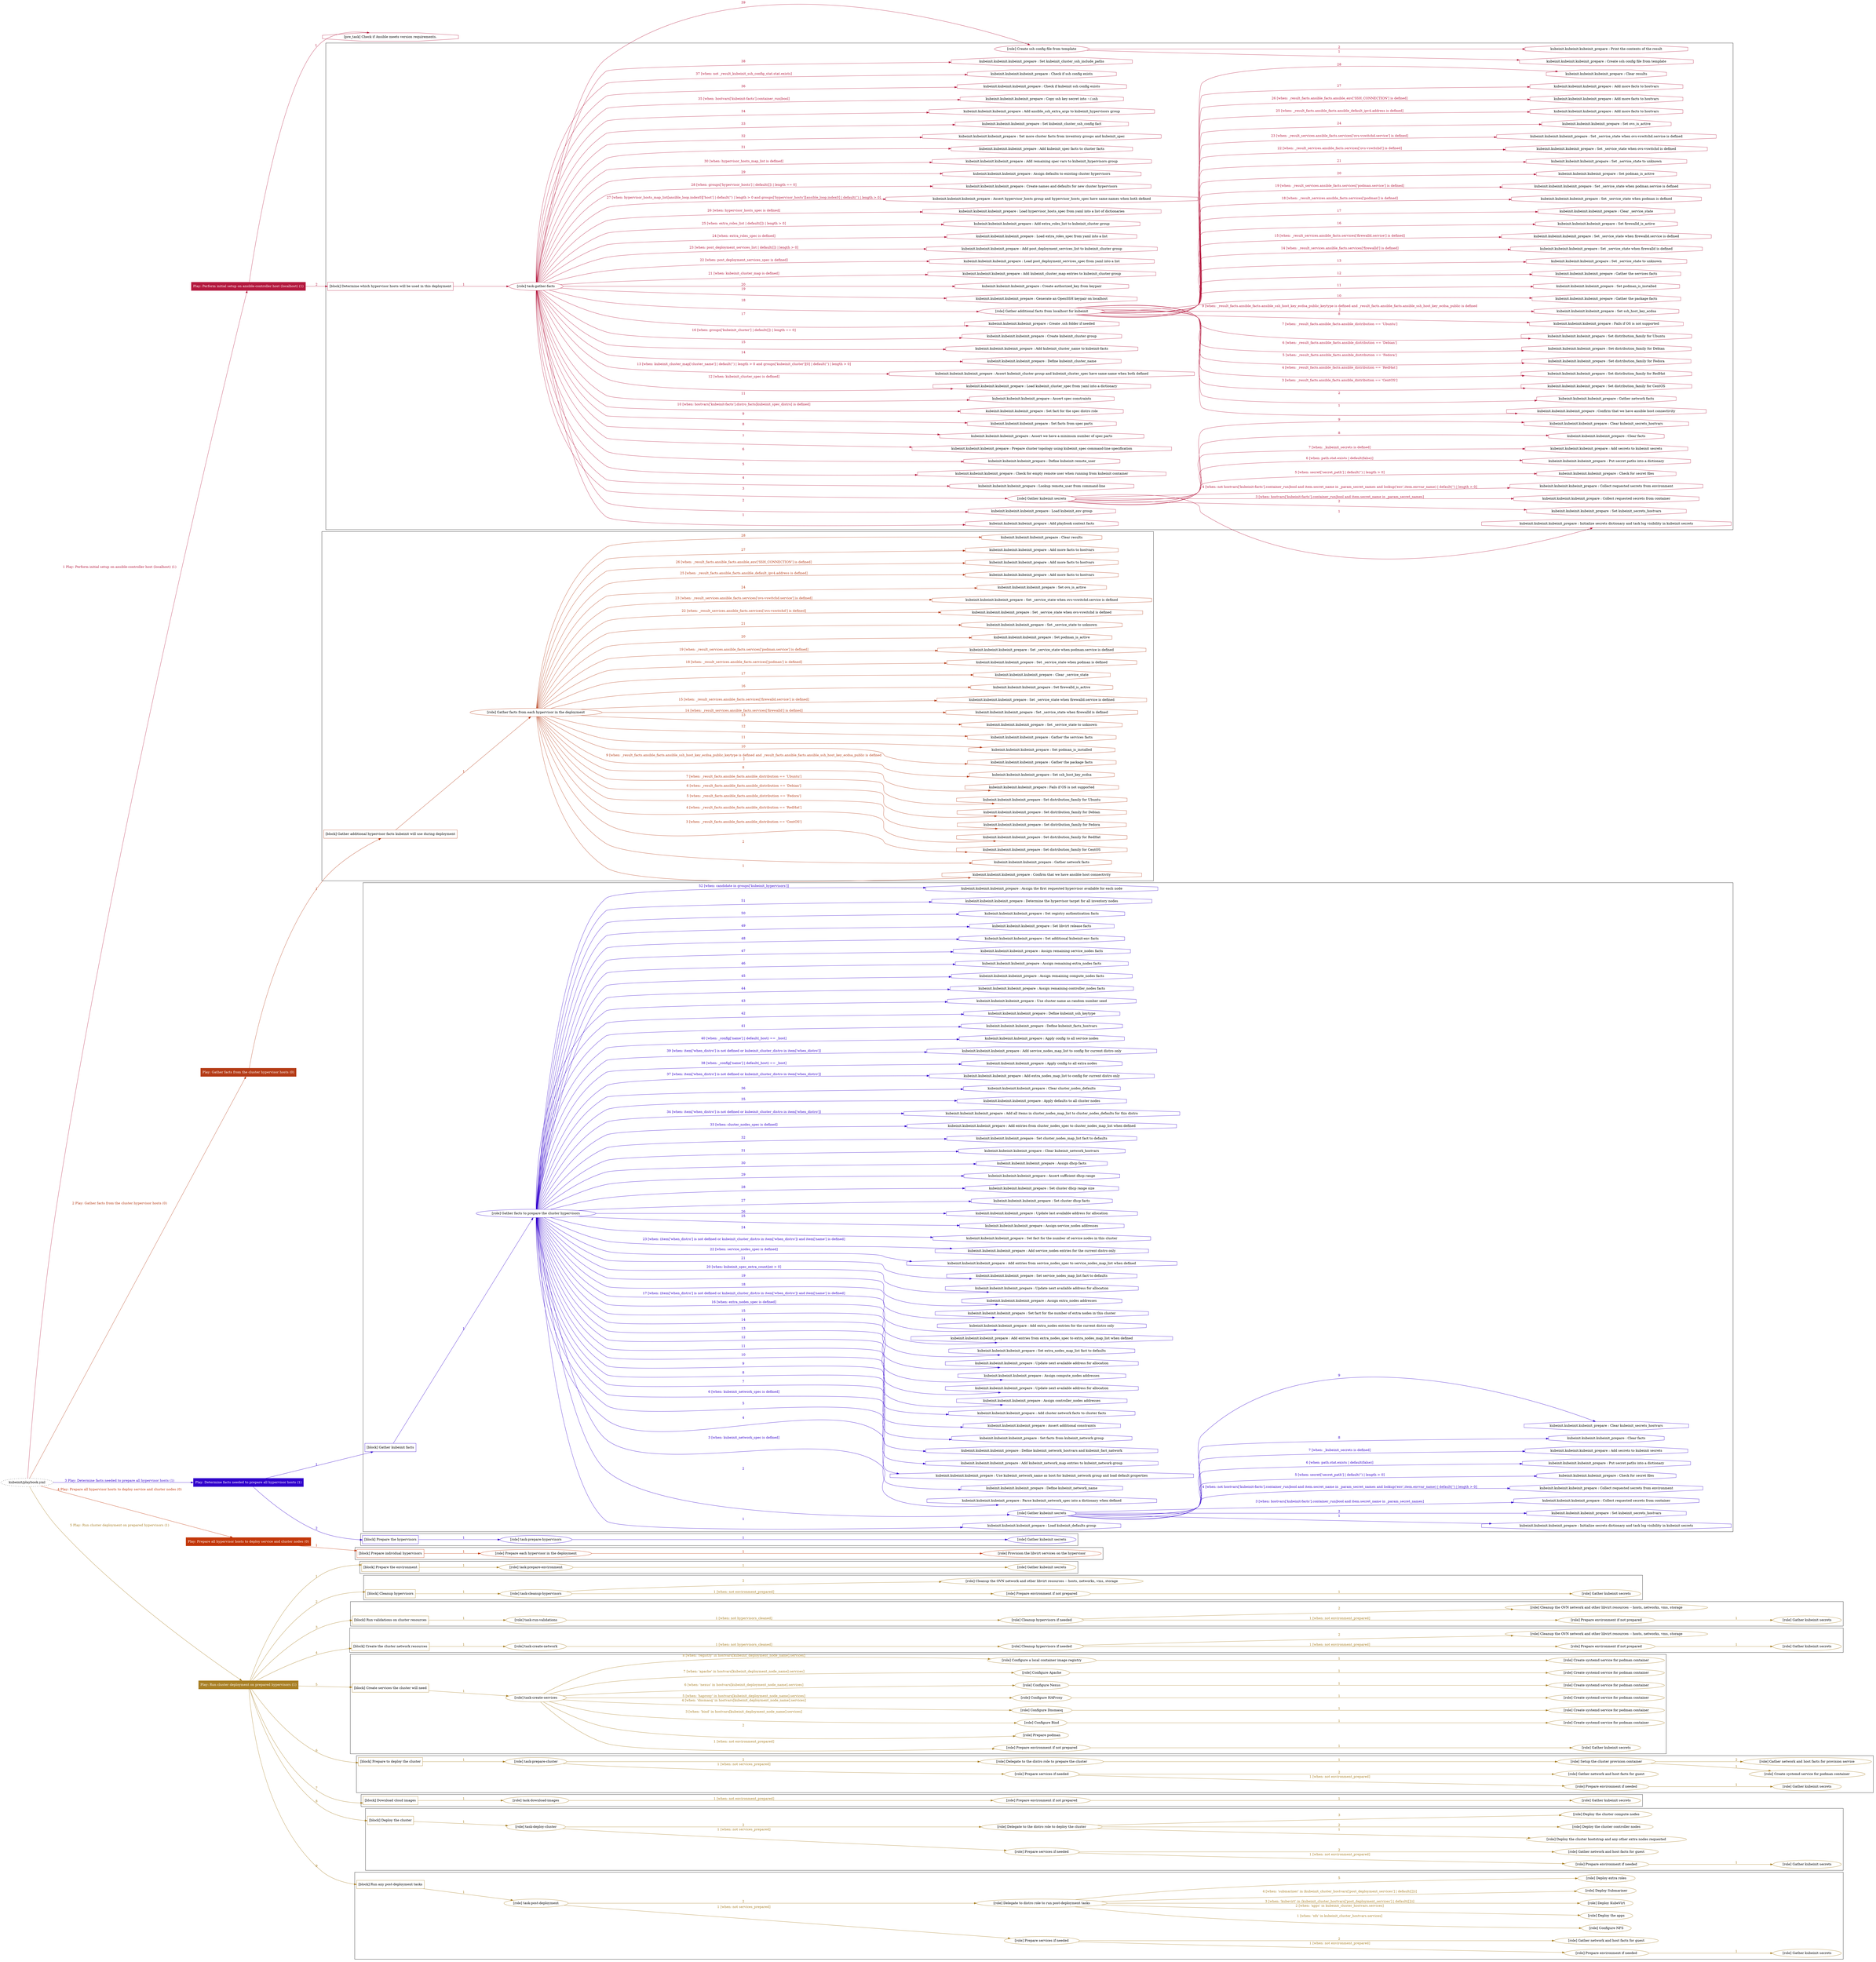 digraph {
	graph [concentrate=true ordering=in rankdir=LR ratio=fill]
	edge [esep=5 sep=10]
	"kubeinit/playbook.yml" [URL="/home/runner/work/kubeinit/kubeinit/kubeinit/playbook.yml" id=playbook_f4949f05 style=dotted]
	"kubeinit/playbook.yml" -> play_46f589f2 [label="1 Play: Perform initial setup on ansible-controller host (localhost) (1)" color="#b4183e" fontcolor="#b4183e" id=edge_play_46f589f2 labeltooltip="1 Play: Perform initial setup on ansible-controller host (localhost) (1)" tooltip="1 Play: Perform initial setup on ansible-controller host (localhost) (1)"]
	subgraph "Play: Perform initial setup on ansible-controller host (localhost) (1)" {
		play_46f589f2 [label="Play: Perform initial setup on ansible-controller host (localhost) (1)" URL="/home/runner/work/kubeinit/kubeinit/kubeinit/playbook.yml" color="#b4183e" fontcolor="#ffffff" id=play_46f589f2 shape=box style=filled tooltip=localhost]
		pre_task_60bc4461 [label="[pre_task] Check if Ansible meets version requirements." URL="/home/runner/work/kubeinit/kubeinit/kubeinit/playbook.yml" color="#b4183e" id=pre_task_60bc4461 shape=octagon tooltip="Check if Ansible meets version requirements."]
		play_46f589f2 -> pre_task_60bc4461 [label="1 " color="#b4183e" fontcolor="#b4183e" id=edge_pre_task_60bc4461 labeltooltip="1 " tooltip="1 "]
		play_46f589f2 -> block_c83e23c9 [label=2 color="#b4183e" fontcolor="#b4183e" id=edge_block_c83e23c9 labeltooltip=2 tooltip=2]
		subgraph cluster_block_c83e23c9 {
			block_c83e23c9 [label="[block] Determine which hypervisor hosts will be used in this deployment" URL="/home/runner/work/kubeinit/kubeinit/kubeinit/playbook.yml" color="#b4183e" id=block_c83e23c9 labeltooltip="Determine which hypervisor hosts will be used in this deployment" shape=box tooltip="Determine which hypervisor hosts will be used in this deployment"]
			block_c83e23c9 -> role_bfdbf85e [label="1 " color="#b4183e" fontcolor="#b4183e" id=edge_role_bfdbf85e labeltooltip="1 " tooltip="1 "]
			subgraph "task-gather-facts" {
				role_bfdbf85e [label="[role] task-gather-facts" URL="/home/runner/work/kubeinit/kubeinit/kubeinit/playbook.yml" color="#b4183e" id=role_bfdbf85e tooltip="task-gather-facts"]
				task_7ae56f65 [label="kubeinit.kubeinit.kubeinit_prepare : Add playbook context facts" URL="/home/runner/.ansible/collections/ansible_collections/kubeinit/kubeinit/roles/kubeinit_prepare/tasks/build_hypervisors_group.yml" color="#b4183e" id=task_7ae56f65 shape=octagon tooltip="kubeinit.kubeinit.kubeinit_prepare : Add playbook context facts"]
				role_bfdbf85e -> task_7ae56f65 [label="1 " color="#b4183e" fontcolor="#b4183e" id=edge_task_7ae56f65 labeltooltip="1 " tooltip="1 "]
				task_3ad7e828 [label="kubeinit.kubeinit.kubeinit_prepare : Load kubeinit_env group" URL="/home/runner/.ansible/collections/ansible_collections/kubeinit/kubeinit/roles/kubeinit_prepare/tasks/build_hypervisors_group.yml" color="#b4183e" id=task_3ad7e828 shape=octagon tooltip="kubeinit.kubeinit.kubeinit_prepare : Load kubeinit_env group"]
				role_bfdbf85e -> task_3ad7e828 [label="2 " color="#b4183e" fontcolor="#b4183e" id=edge_task_3ad7e828 labeltooltip="2 " tooltip="2 "]
				role_bfdbf85e -> role_60a89dae [label="3 " color="#b4183e" fontcolor="#b4183e" id=edge_role_60a89dae labeltooltip="3 " tooltip="3 "]
				subgraph "Gather kubeinit secrets" {
					role_60a89dae [label="[role] Gather kubeinit secrets" URL="/home/runner/.ansible/collections/ansible_collections/kubeinit/kubeinit/roles/kubeinit_prepare/tasks/build_hypervisors_group.yml" color="#b4183e" id=role_60a89dae tooltip="Gather kubeinit secrets"]
					task_75585413 [label="kubeinit.kubeinit.kubeinit_prepare : Initialize secrets dictionary and task log visibility in kubeinit secrets" URL="/home/runner/.ansible/collections/ansible_collections/kubeinit/kubeinit/roles/kubeinit_prepare/tasks/gather_kubeinit_secrets.yml" color="#b4183e" id=task_75585413 shape=octagon tooltip="kubeinit.kubeinit.kubeinit_prepare : Initialize secrets dictionary and task log visibility in kubeinit secrets"]
					role_60a89dae -> task_75585413 [label="1 " color="#b4183e" fontcolor="#b4183e" id=edge_task_75585413 labeltooltip="1 " tooltip="1 "]
					task_5762ad2e [label="kubeinit.kubeinit.kubeinit_prepare : Set kubeinit_secrets_hostvars" URL="/home/runner/.ansible/collections/ansible_collections/kubeinit/kubeinit/roles/kubeinit_prepare/tasks/gather_kubeinit_secrets.yml" color="#b4183e" id=task_5762ad2e shape=octagon tooltip="kubeinit.kubeinit.kubeinit_prepare : Set kubeinit_secrets_hostvars"]
					role_60a89dae -> task_5762ad2e [label="2 " color="#b4183e" fontcolor="#b4183e" id=edge_task_5762ad2e labeltooltip="2 " tooltip="2 "]
					task_bd406788 [label="kubeinit.kubeinit.kubeinit_prepare : Collect requested secrets from container" URL="/home/runner/.ansible/collections/ansible_collections/kubeinit/kubeinit/roles/kubeinit_prepare/tasks/gather_kubeinit_secrets.yml" color="#b4183e" id=task_bd406788 shape=octagon tooltip="kubeinit.kubeinit.kubeinit_prepare : Collect requested secrets from container"]
					role_60a89dae -> task_bd406788 [label="3 [when: hostvars['kubeinit-facts'].container_run|bool and item.secret_name in _param_secret_names]" color="#b4183e" fontcolor="#b4183e" id=edge_task_bd406788 labeltooltip="3 [when: hostvars['kubeinit-facts'].container_run|bool and item.secret_name in _param_secret_names]" tooltip="3 [when: hostvars['kubeinit-facts'].container_run|bool and item.secret_name in _param_secret_names]"]
					task_5a17bbad [label="kubeinit.kubeinit.kubeinit_prepare : Collect requested secrets from environment" URL="/home/runner/.ansible/collections/ansible_collections/kubeinit/kubeinit/roles/kubeinit_prepare/tasks/gather_kubeinit_secrets.yml" color="#b4183e" id=task_5a17bbad shape=octagon tooltip="kubeinit.kubeinit.kubeinit_prepare : Collect requested secrets from environment"]
					role_60a89dae -> task_5a17bbad [label="4 [when: not hostvars['kubeinit-facts'].container_run|bool and item.secret_name in _param_secret_names and lookup('env',item.envvar_name) | default('') | length > 0]" color="#b4183e" fontcolor="#b4183e" id=edge_task_5a17bbad labeltooltip="4 [when: not hostvars['kubeinit-facts'].container_run|bool and item.secret_name in _param_secret_names and lookup('env',item.envvar_name) | default('') | length > 0]" tooltip="4 [when: not hostvars['kubeinit-facts'].container_run|bool and item.secret_name in _param_secret_names and lookup('env',item.envvar_name) | default('') | length > 0]"]
					task_0c17e3be [label="kubeinit.kubeinit.kubeinit_prepare : Check for secret files" URL="/home/runner/.ansible/collections/ansible_collections/kubeinit/kubeinit/roles/kubeinit_prepare/tasks/gather_kubeinit_secrets.yml" color="#b4183e" id=task_0c17e3be shape=octagon tooltip="kubeinit.kubeinit.kubeinit_prepare : Check for secret files"]
					role_60a89dae -> task_0c17e3be [label="5 [when: secret['secret_path'] | default('') | length > 0]" color="#b4183e" fontcolor="#b4183e" id=edge_task_0c17e3be labeltooltip="5 [when: secret['secret_path'] | default('') | length > 0]" tooltip="5 [when: secret['secret_path'] | default('') | length > 0]"]
					task_8bf59b0f [label="kubeinit.kubeinit.kubeinit_prepare : Put secret paths into a dictionary" URL="/home/runner/.ansible/collections/ansible_collections/kubeinit/kubeinit/roles/kubeinit_prepare/tasks/gather_kubeinit_secrets.yml" color="#b4183e" id=task_8bf59b0f shape=octagon tooltip="kubeinit.kubeinit.kubeinit_prepare : Put secret paths into a dictionary"]
					role_60a89dae -> task_8bf59b0f [label="6 [when: path.stat.exists | default(false)]" color="#b4183e" fontcolor="#b4183e" id=edge_task_8bf59b0f labeltooltip="6 [when: path.stat.exists | default(false)]" tooltip="6 [when: path.stat.exists | default(false)]"]
					task_a263ada0 [label="kubeinit.kubeinit.kubeinit_prepare : Add secrets to kubeinit secrets" URL="/home/runner/.ansible/collections/ansible_collections/kubeinit/kubeinit/roles/kubeinit_prepare/tasks/gather_kubeinit_secrets.yml" color="#b4183e" id=task_a263ada0 shape=octagon tooltip="kubeinit.kubeinit.kubeinit_prepare : Add secrets to kubeinit secrets"]
					role_60a89dae -> task_a263ada0 [label="7 [when: _kubeinit_secrets is defined]" color="#b4183e" fontcolor="#b4183e" id=edge_task_a263ada0 labeltooltip="7 [when: _kubeinit_secrets is defined]" tooltip="7 [when: _kubeinit_secrets is defined]"]
					task_36dc9315 [label="kubeinit.kubeinit.kubeinit_prepare : Clear facts" URL="/home/runner/.ansible/collections/ansible_collections/kubeinit/kubeinit/roles/kubeinit_prepare/tasks/gather_kubeinit_secrets.yml" color="#b4183e" id=task_36dc9315 shape=octagon tooltip="kubeinit.kubeinit.kubeinit_prepare : Clear facts"]
					role_60a89dae -> task_36dc9315 [label="8 " color="#b4183e" fontcolor="#b4183e" id=edge_task_36dc9315 labeltooltip="8 " tooltip="8 "]
					task_7e7e0ec2 [label="kubeinit.kubeinit.kubeinit_prepare : Clear kubeinit_secrets_hostvars" URL="/home/runner/.ansible/collections/ansible_collections/kubeinit/kubeinit/roles/kubeinit_prepare/tasks/gather_kubeinit_secrets.yml" color="#b4183e" id=task_7e7e0ec2 shape=octagon tooltip="kubeinit.kubeinit.kubeinit_prepare : Clear kubeinit_secrets_hostvars"]
					role_60a89dae -> task_7e7e0ec2 [label="9 " color="#b4183e" fontcolor="#b4183e" id=edge_task_7e7e0ec2 labeltooltip="9 " tooltip="9 "]
				}
				task_b7782a39 [label="kubeinit.kubeinit.kubeinit_prepare : Lookup remote_user from command-line" URL="/home/runner/.ansible/collections/ansible_collections/kubeinit/kubeinit/roles/kubeinit_prepare/tasks/build_hypervisors_group.yml" color="#b4183e" id=task_b7782a39 shape=octagon tooltip="kubeinit.kubeinit.kubeinit_prepare : Lookup remote_user from command-line"]
				role_bfdbf85e -> task_b7782a39 [label="4 " color="#b4183e" fontcolor="#b4183e" id=edge_task_b7782a39 labeltooltip="4 " tooltip="4 "]
				task_29946749 [label="kubeinit.kubeinit.kubeinit_prepare : Check for empty remote user when running from kubeinit container" URL="/home/runner/.ansible/collections/ansible_collections/kubeinit/kubeinit/roles/kubeinit_prepare/tasks/build_hypervisors_group.yml" color="#b4183e" id=task_29946749 shape=octagon tooltip="kubeinit.kubeinit.kubeinit_prepare : Check for empty remote user when running from kubeinit container"]
				role_bfdbf85e -> task_29946749 [label="5 " color="#b4183e" fontcolor="#b4183e" id=edge_task_29946749 labeltooltip="5 " tooltip="5 "]
				task_559db280 [label="kubeinit.kubeinit.kubeinit_prepare : Define kubeinit remote_user" URL="/home/runner/.ansible/collections/ansible_collections/kubeinit/kubeinit/roles/kubeinit_prepare/tasks/build_hypervisors_group.yml" color="#b4183e" id=task_559db280 shape=octagon tooltip="kubeinit.kubeinit.kubeinit_prepare : Define kubeinit remote_user"]
				role_bfdbf85e -> task_559db280 [label="6 " color="#b4183e" fontcolor="#b4183e" id=edge_task_559db280 labeltooltip="6 " tooltip="6 "]
				task_a3537053 [label="kubeinit.kubeinit.kubeinit_prepare : Prepare cluster topology using kubeinit_spec command-line specification" URL="/home/runner/.ansible/collections/ansible_collections/kubeinit/kubeinit/roles/kubeinit_prepare/tasks/build_hypervisors_group.yml" color="#b4183e" id=task_a3537053 shape=octagon tooltip="kubeinit.kubeinit.kubeinit_prepare : Prepare cluster topology using kubeinit_spec command-line specification"]
				role_bfdbf85e -> task_a3537053 [label="7 " color="#b4183e" fontcolor="#b4183e" id=edge_task_a3537053 labeltooltip="7 " tooltip="7 "]
				task_5ba2672b [label="kubeinit.kubeinit.kubeinit_prepare : Assert we have a minimum number of spec parts" URL="/home/runner/.ansible/collections/ansible_collections/kubeinit/kubeinit/roles/kubeinit_prepare/tasks/build_hypervisors_group.yml" color="#b4183e" id=task_5ba2672b shape=octagon tooltip="kubeinit.kubeinit.kubeinit_prepare : Assert we have a minimum number of spec parts"]
				role_bfdbf85e -> task_5ba2672b [label="8 " color="#b4183e" fontcolor="#b4183e" id=edge_task_5ba2672b labeltooltip="8 " tooltip="8 "]
				task_d3a0d90f [label="kubeinit.kubeinit.kubeinit_prepare : Set facts from spec parts" URL="/home/runner/.ansible/collections/ansible_collections/kubeinit/kubeinit/roles/kubeinit_prepare/tasks/build_hypervisors_group.yml" color="#b4183e" id=task_d3a0d90f shape=octagon tooltip="kubeinit.kubeinit.kubeinit_prepare : Set facts from spec parts"]
				role_bfdbf85e -> task_d3a0d90f [label="9 " color="#b4183e" fontcolor="#b4183e" id=edge_task_d3a0d90f labeltooltip="9 " tooltip="9 "]
				task_982cb303 [label="kubeinit.kubeinit.kubeinit_prepare : Set fact for the spec distro role" URL="/home/runner/.ansible/collections/ansible_collections/kubeinit/kubeinit/roles/kubeinit_prepare/tasks/build_hypervisors_group.yml" color="#b4183e" id=task_982cb303 shape=octagon tooltip="kubeinit.kubeinit.kubeinit_prepare : Set fact for the spec distro role"]
				role_bfdbf85e -> task_982cb303 [label="10 [when: hostvars['kubeinit-facts'].distro_facts[kubeinit_spec_distro] is defined]" color="#b4183e" fontcolor="#b4183e" id=edge_task_982cb303 labeltooltip="10 [when: hostvars['kubeinit-facts'].distro_facts[kubeinit_spec_distro] is defined]" tooltip="10 [when: hostvars['kubeinit-facts'].distro_facts[kubeinit_spec_distro] is defined]"]
				task_f7343bcb [label="kubeinit.kubeinit.kubeinit_prepare : Assert spec constraints" URL="/home/runner/.ansible/collections/ansible_collections/kubeinit/kubeinit/roles/kubeinit_prepare/tasks/build_hypervisors_group.yml" color="#b4183e" id=task_f7343bcb shape=octagon tooltip="kubeinit.kubeinit.kubeinit_prepare : Assert spec constraints"]
				role_bfdbf85e -> task_f7343bcb [label="11 " color="#b4183e" fontcolor="#b4183e" id=edge_task_f7343bcb labeltooltip="11 " tooltip="11 "]
				task_bd27dd3a [label="kubeinit.kubeinit.kubeinit_prepare : Load kubeinit_cluster_spec from yaml into a dictionary" URL="/home/runner/.ansible/collections/ansible_collections/kubeinit/kubeinit/roles/kubeinit_prepare/tasks/build_hypervisors_group.yml" color="#b4183e" id=task_bd27dd3a shape=octagon tooltip="kubeinit.kubeinit.kubeinit_prepare : Load kubeinit_cluster_spec from yaml into a dictionary"]
				role_bfdbf85e -> task_bd27dd3a [label="12 [when: kubeinit_cluster_spec is defined]" color="#b4183e" fontcolor="#b4183e" id=edge_task_bd27dd3a labeltooltip="12 [when: kubeinit_cluster_spec is defined]" tooltip="12 [when: kubeinit_cluster_spec is defined]"]
				task_5fcc0537 [label="kubeinit.kubeinit.kubeinit_prepare : Assert kubeinit_cluster group and kubeinit_cluster_spec have same name when both defined" URL="/home/runner/.ansible/collections/ansible_collections/kubeinit/kubeinit/roles/kubeinit_prepare/tasks/build_hypervisors_group.yml" color="#b4183e" id=task_5fcc0537 shape=octagon tooltip="kubeinit.kubeinit.kubeinit_prepare : Assert kubeinit_cluster group and kubeinit_cluster_spec have same name when both defined"]
				role_bfdbf85e -> task_5fcc0537 [label="13 [when: kubeinit_cluster_map['cluster_name'] | default('') | length > 0 and groups['kubeinit_cluster'][0] | default('') | length > 0]" color="#b4183e" fontcolor="#b4183e" id=edge_task_5fcc0537 labeltooltip="13 [when: kubeinit_cluster_map['cluster_name'] | default('') | length > 0 and groups['kubeinit_cluster'][0] | default('') | length > 0]" tooltip="13 [when: kubeinit_cluster_map['cluster_name'] | default('') | length > 0 and groups['kubeinit_cluster'][0] | default('') | length > 0]"]
				task_c280656d [label="kubeinit.kubeinit.kubeinit_prepare : Define kubeinit_cluster_name" URL="/home/runner/.ansible/collections/ansible_collections/kubeinit/kubeinit/roles/kubeinit_prepare/tasks/build_hypervisors_group.yml" color="#b4183e" id=task_c280656d shape=octagon tooltip="kubeinit.kubeinit.kubeinit_prepare : Define kubeinit_cluster_name"]
				role_bfdbf85e -> task_c280656d [label="14 " color="#b4183e" fontcolor="#b4183e" id=edge_task_c280656d labeltooltip="14 " tooltip="14 "]
				task_98f093dc [label="kubeinit.kubeinit.kubeinit_prepare : Add kubeinit_cluster_name to kubeinit-facts" URL="/home/runner/.ansible/collections/ansible_collections/kubeinit/kubeinit/roles/kubeinit_prepare/tasks/build_hypervisors_group.yml" color="#b4183e" id=task_98f093dc shape=octagon tooltip="kubeinit.kubeinit.kubeinit_prepare : Add kubeinit_cluster_name to kubeinit-facts"]
				role_bfdbf85e -> task_98f093dc [label="15 " color="#b4183e" fontcolor="#b4183e" id=edge_task_98f093dc labeltooltip="15 " tooltip="15 "]
				task_ce8d6c5b [label="kubeinit.kubeinit.kubeinit_prepare : Create kubeinit_cluster group" URL="/home/runner/.ansible/collections/ansible_collections/kubeinit/kubeinit/roles/kubeinit_prepare/tasks/build_hypervisors_group.yml" color="#b4183e" id=task_ce8d6c5b shape=octagon tooltip="kubeinit.kubeinit.kubeinit_prepare : Create kubeinit_cluster group"]
				role_bfdbf85e -> task_ce8d6c5b [label="16 [when: groups['kubeinit_cluster'] | default([]) | length == 0]" color="#b4183e" fontcolor="#b4183e" id=edge_task_ce8d6c5b labeltooltip="16 [when: groups['kubeinit_cluster'] | default([]) | length == 0]" tooltip="16 [when: groups['kubeinit_cluster'] | default([]) | length == 0]"]
				task_c085e89c [label="kubeinit.kubeinit.kubeinit_prepare : Create .ssh folder if needed" URL="/home/runner/.ansible/collections/ansible_collections/kubeinit/kubeinit/roles/kubeinit_prepare/tasks/build_hypervisors_group.yml" color="#b4183e" id=task_c085e89c shape=octagon tooltip="kubeinit.kubeinit.kubeinit_prepare : Create .ssh folder if needed"]
				role_bfdbf85e -> task_c085e89c [label="17 " color="#b4183e" fontcolor="#b4183e" id=edge_task_c085e89c labeltooltip="17 " tooltip="17 "]
				role_bfdbf85e -> role_12101a2b [label="18 " color="#b4183e" fontcolor="#b4183e" id=edge_role_12101a2b labeltooltip="18 " tooltip="18 "]
				subgraph "Gather additional facts from localhost for kubeinit" {
					role_12101a2b [label="[role] Gather additional facts from localhost for kubeinit" URL="/home/runner/.ansible/collections/ansible_collections/kubeinit/kubeinit/roles/kubeinit_prepare/tasks/build_hypervisors_group.yml" color="#b4183e" id=role_12101a2b tooltip="Gather additional facts from localhost for kubeinit"]
					task_d48fd37d [label="kubeinit.kubeinit.kubeinit_prepare : Confirm that we have ansible host connectivity" URL="/home/runner/.ansible/collections/ansible_collections/kubeinit/kubeinit/roles/kubeinit_prepare/tasks/gather_host_facts.yml" color="#b4183e" id=task_d48fd37d shape=octagon tooltip="kubeinit.kubeinit.kubeinit_prepare : Confirm that we have ansible host connectivity"]
					role_12101a2b -> task_d48fd37d [label="1 " color="#b4183e" fontcolor="#b4183e" id=edge_task_d48fd37d labeltooltip="1 " tooltip="1 "]
					task_5e2a1710 [label="kubeinit.kubeinit.kubeinit_prepare : Gather network facts" URL="/home/runner/.ansible/collections/ansible_collections/kubeinit/kubeinit/roles/kubeinit_prepare/tasks/gather_host_facts.yml" color="#b4183e" id=task_5e2a1710 shape=octagon tooltip="kubeinit.kubeinit.kubeinit_prepare : Gather network facts"]
					role_12101a2b -> task_5e2a1710 [label="2 " color="#b4183e" fontcolor="#b4183e" id=edge_task_5e2a1710 labeltooltip="2 " tooltip="2 "]
					task_53a99228 [label="kubeinit.kubeinit.kubeinit_prepare : Set distribution_family for CentOS" URL="/home/runner/.ansible/collections/ansible_collections/kubeinit/kubeinit/roles/kubeinit_prepare/tasks/gather_host_facts.yml" color="#b4183e" id=task_53a99228 shape=octagon tooltip="kubeinit.kubeinit.kubeinit_prepare : Set distribution_family for CentOS"]
					role_12101a2b -> task_53a99228 [label="3 [when: _result_facts.ansible_facts.ansible_distribution == 'CentOS']" color="#b4183e" fontcolor="#b4183e" id=edge_task_53a99228 labeltooltip="3 [when: _result_facts.ansible_facts.ansible_distribution == 'CentOS']" tooltip="3 [when: _result_facts.ansible_facts.ansible_distribution == 'CentOS']"]
					task_803d1c61 [label="kubeinit.kubeinit.kubeinit_prepare : Set distribution_family for RedHat" URL="/home/runner/.ansible/collections/ansible_collections/kubeinit/kubeinit/roles/kubeinit_prepare/tasks/gather_host_facts.yml" color="#b4183e" id=task_803d1c61 shape=octagon tooltip="kubeinit.kubeinit.kubeinit_prepare : Set distribution_family for RedHat"]
					role_12101a2b -> task_803d1c61 [label="4 [when: _result_facts.ansible_facts.ansible_distribution == 'RedHat']" color="#b4183e" fontcolor="#b4183e" id=edge_task_803d1c61 labeltooltip="4 [when: _result_facts.ansible_facts.ansible_distribution == 'RedHat']" tooltip="4 [when: _result_facts.ansible_facts.ansible_distribution == 'RedHat']"]
					task_365e13c6 [label="kubeinit.kubeinit.kubeinit_prepare : Set distribution_family for Fedora" URL="/home/runner/.ansible/collections/ansible_collections/kubeinit/kubeinit/roles/kubeinit_prepare/tasks/gather_host_facts.yml" color="#b4183e" id=task_365e13c6 shape=octagon tooltip="kubeinit.kubeinit.kubeinit_prepare : Set distribution_family for Fedora"]
					role_12101a2b -> task_365e13c6 [label="5 [when: _result_facts.ansible_facts.ansible_distribution == 'Fedora']" color="#b4183e" fontcolor="#b4183e" id=edge_task_365e13c6 labeltooltip="5 [when: _result_facts.ansible_facts.ansible_distribution == 'Fedora']" tooltip="5 [when: _result_facts.ansible_facts.ansible_distribution == 'Fedora']"]
					task_f5661c10 [label="kubeinit.kubeinit.kubeinit_prepare : Set distribution_family for Debian" URL="/home/runner/.ansible/collections/ansible_collections/kubeinit/kubeinit/roles/kubeinit_prepare/tasks/gather_host_facts.yml" color="#b4183e" id=task_f5661c10 shape=octagon tooltip="kubeinit.kubeinit.kubeinit_prepare : Set distribution_family for Debian"]
					role_12101a2b -> task_f5661c10 [label="6 [when: _result_facts.ansible_facts.ansible_distribution == 'Debian']" color="#b4183e" fontcolor="#b4183e" id=edge_task_f5661c10 labeltooltip="6 [when: _result_facts.ansible_facts.ansible_distribution == 'Debian']" tooltip="6 [when: _result_facts.ansible_facts.ansible_distribution == 'Debian']"]
					task_11427a60 [label="kubeinit.kubeinit.kubeinit_prepare : Set distribution_family for Ubuntu" URL="/home/runner/.ansible/collections/ansible_collections/kubeinit/kubeinit/roles/kubeinit_prepare/tasks/gather_host_facts.yml" color="#b4183e" id=task_11427a60 shape=octagon tooltip="kubeinit.kubeinit.kubeinit_prepare : Set distribution_family for Ubuntu"]
					role_12101a2b -> task_11427a60 [label="7 [when: _result_facts.ansible_facts.ansible_distribution == 'Ubuntu']" color="#b4183e" fontcolor="#b4183e" id=edge_task_11427a60 labeltooltip="7 [when: _result_facts.ansible_facts.ansible_distribution == 'Ubuntu']" tooltip="7 [when: _result_facts.ansible_facts.ansible_distribution == 'Ubuntu']"]
					task_7e8590bb [label="kubeinit.kubeinit.kubeinit_prepare : Fails if OS is not supported" URL="/home/runner/.ansible/collections/ansible_collections/kubeinit/kubeinit/roles/kubeinit_prepare/tasks/gather_host_facts.yml" color="#b4183e" id=task_7e8590bb shape=octagon tooltip="kubeinit.kubeinit.kubeinit_prepare : Fails if OS is not supported"]
					role_12101a2b -> task_7e8590bb [label="8 " color="#b4183e" fontcolor="#b4183e" id=edge_task_7e8590bb labeltooltip="8 " tooltip="8 "]
					task_96566eb0 [label="kubeinit.kubeinit.kubeinit_prepare : Set ssh_host_key_ecdsa" URL="/home/runner/.ansible/collections/ansible_collections/kubeinit/kubeinit/roles/kubeinit_prepare/tasks/gather_host_facts.yml" color="#b4183e" id=task_96566eb0 shape=octagon tooltip="kubeinit.kubeinit.kubeinit_prepare : Set ssh_host_key_ecdsa"]
					role_12101a2b -> task_96566eb0 [label="9 [when: _result_facts.ansible_facts.ansible_ssh_host_key_ecdsa_public_keytype is defined and _result_facts.ansible_facts.ansible_ssh_host_key_ecdsa_public is defined
]" color="#b4183e" fontcolor="#b4183e" id=edge_task_96566eb0 labeltooltip="9 [when: _result_facts.ansible_facts.ansible_ssh_host_key_ecdsa_public_keytype is defined and _result_facts.ansible_facts.ansible_ssh_host_key_ecdsa_public is defined
]" tooltip="9 [when: _result_facts.ansible_facts.ansible_ssh_host_key_ecdsa_public_keytype is defined and _result_facts.ansible_facts.ansible_ssh_host_key_ecdsa_public is defined
]"]
					task_9d92b6b0 [label="kubeinit.kubeinit.kubeinit_prepare : Gather the package facts" URL="/home/runner/.ansible/collections/ansible_collections/kubeinit/kubeinit/roles/kubeinit_prepare/tasks/gather_host_facts.yml" color="#b4183e" id=task_9d92b6b0 shape=octagon tooltip="kubeinit.kubeinit.kubeinit_prepare : Gather the package facts"]
					role_12101a2b -> task_9d92b6b0 [label="10 " color="#b4183e" fontcolor="#b4183e" id=edge_task_9d92b6b0 labeltooltip="10 " tooltip="10 "]
					task_0be0f388 [label="kubeinit.kubeinit.kubeinit_prepare : Set podman_is_installed" URL="/home/runner/.ansible/collections/ansible_collections/kubeinit/kubeinit/roles/kubeinit_prepare/tasks/gather_host_facts.yml" color="#b4183e" id=task_0be0f388 shape=octagon tooltip="kubeinit.kubeinit.kubeinit_prepare : Set podman_is_installed"]
					role_12101a2b -> task_0be0f388 [label="11 " color="#b4183e" fontcolor="#b4183e" id=edge_task_0be0f388 labeltooltip="11 " tooltip="11 "]
					task_aea94d70 [label="kubeinit.kubeinit.kubeinit_prepare : Gather the services facts" URL="/home/runner/.ansible/collections/ansible_collections/kubeinit/kubeinit/roles/kubeinit_prepare/tasks/gather_host_facts.yml" color="#b4183e" id=task_aea94d70 shape=octagon tooltip="kubeinit.kubeinit.kubeinit_prepare : Gather the services facts"]
					role_12101a2b -> task_aea94d70 [label="12 " color="#b4183e" fontcolor="#b4183e" id=edge_task_aea94d70 labeltooltip="12 " tooltip="12 "]
					task_439e160f [label="kubeinit.kubeinit.kubeinit_prepare : Set _service_state to unknown" URL="/home/runner/.ansible/collections/ansible_collections/kubeinit/kubeinit/roles/kubeinit_prepare/tasks/gather_host_facts.yml" color="#b4183e" id=task_439e160f shape=octagon tooltip="kubeinit.kubeinit.kubeinit_prepare : Set _service_state to unknown"]
					role_12101a2b -> task_439e160f [label="13 " color="#b4183e" fontcolor="#b4183e" id=edge_task_439e160f labeltooltip="13 " tooltip="13 "]
					task_54be292d [label="kubeinit.kubeinit.kubeinit_prepare : Set _service_state when firewalld is defined" URL="/home/runner/.ansible/collections/ansible_collections/kubeinit/kubeinit/roles/kubeinit_prepare/tasks/gather_host_facts.yml" color="#b4183e" id=task_54be292d shape=octagon tooltip="kubeinit.kubeinit.kubeinit_prepare : Set _service_state when firewalld is defined"]
					role_12101a2b -> task_54be292d [label="14 [when: _result_services.ansible_facts.services['firewalld'] is defined]" color="#b4183e" fontcolor="#b4183e" id=edge_task_54be292d labeltooltip="14 [when: _result_services.ansible_facts.services['firewalld'] is defined]" tooltip="14 [when: _result_services.ansible_facts.services['firewalld'] is defined]"]
					task_5072ffe1 [label="kubeinit.kubeinit.kubeinit_prepare : Set _service_state when firewalld.service is defined" URL="/home/runner/.ansible/collections/ansible_collections/kubeinit/kubeinit/roles/kubeinit_prepare/tasks/gather_host_facts.yml" color="#b4183e" id=task_5072ffe1 shape=octagon tooltip="kubeinit.kubeinit.kubeinit_prepare : Set _service_state when firewalld.service is defined"]
					role_12101a2b -> task_5072ffe1 [label="15 [when: _result_services.ansible_facts.services['firewalld.service'] is defined]" color="#b4183e" fontcolor="#b4183e" id=edge_task_5072ffe1 labeltooltip="15 [when: _result_services.ansible_facts.services['firewalld.service'] is defined]" tooltip="15 [when: _result_services.ansible_facts.services['firewalld.service'] is defined]"]
					task_291a9bae [label="kubeinit.kubeinit.kubeinit_prepare : Set firewalld_is_active" URL="/home/runner/.ansible/collections/ansible_collections/kubeinit/kubeinit/roles/kubeinit_prepare/tasks/gather_host_facts.yml" color="#b4183e" id=task_291a9bae shape=octagon tooltip="kubeinit.kubeinit.kubeinit_prepare : Set firewalld_is_active"]
					role_12101a2b -> task_291a9bae [label="16 " color="#b4183e" fontcolor="#b4183e" id=edge_task_291a9bae labeltooltip="16 " tooltip="16 "]
					task_3a69105c [label="kubeinit.kubeinit.kubeinit_prepare : Clear _service_state" URL="/home/runner/.ansible/collections/ansible_collections/kubeinit/kubeinit/roles/kubeinit_prepare/tasks/gather_host_facts.yml" color="#b4183e" id=task_3a69105c shape=octagon tooltip="kubeinit.kubeinit.kubeinit_prepare : Clear _service_state"]
					role_12101a2b -> task_3a69105c [label="17 " color="#b4183e" fontcolor="#b4183e" id=edge_task_3a69105c labeltooltip="17 " tooltip="17 "]
					task_c7017f28 [label="kubeinit.kubeinit.kubeinit_prepare : Set _service_state when podman is defined" URL="/home/runner/.ansible/collections/ansible_collections/kubeinit/kubeinit/roles/kubeinit_prepare/tasks/gather_host_facts.yml" color="#b4183e" id=task_c7017f28 shape=octagon tooltip="kubeinit.kubeinit.kubeinit_prepare : Set _service_state when podman is defined"]
					role_12101a2b -> task_c7017f28 [label="18 [when: _result_services.ansible_facts.services['podman'] is defined]" color="#b4183e" fontcolor="#b4183e" id=edge_task_c7017f28 labeltooltip="18 [when: _result_services.ansible_facts.services['podman'] is defined]" tooltip="18 [when: _result_services.ansible_facts.services['podman'] is defined]"]
					task_7fba94e4 [label="kubeinit.kubeinit.kubeinit_prepare : Set _service_state when podman.service is defined" URL="/home/runner/.ansible/collections/ansible_collections/kubeinit/kubeinit/roles/kubeinit_prepare/tasks/gather_host_facts.yml" color="#b4183e" id=task_7fba94e4 shape=octagon tooltip="kubeinit.kubeinit.kubeinit_prepare : Set _service_state when podman.service is defined"]
					role_12101a2b -> task_7fba94e4 [label="19 [when: _result_services.ansible_facts.services['podman.service'] is defined]" color="#b4183e" fontcolor="#b4183e" id=edge_task_7fba94e4 labeltooltip="19 [when: _result_services.ansible_facts.services['podman.service'] is defined]" tooltip="19 [when: _result_services.ansible_facts.services['podman.service'] is defined]"]
					task_96908d2f [label="kubeinit.kubeinit.kubeinit_prepare : Set podman_is_active" URL="/home/runner/.ansible/collections/ansible_collections/kubeinit/kubeinit/roles/kubeinit_prepare/tasks/gather_host_facts.yml" color="#b4183e" id=task_96908d2f shape=octagon tooltip="kubeinit.kubeinit.kubeinit_prepare : Set podman_is_active"]
					role_12101a2b -> task_96908d2f [label="20 " color="#b4183e" fontcolor="#b4183e" id=edge_task_96908d2f labeltooltip="20 " tooltip="20 "]
					task_80750e19 [label="kubeinit.kubeinit.kubeinit_prepare : Set _service_state to unknown" URL="/home/runner/.ansible/collections/ansible_collections/kubeinit/kubeinit/roles/kubeinit_prepare/tasks/gather_host_facts.yml" color="#b4183e" id=task_80750e19 shape=octagon tooltip="kubeinit.kubeinit.kubeinit_prepare : Set _service_state to unknown"]
					role_12101a2b -> task_80750e19 [label="21 " color="#b4183e" fontcolor="#b4183e" id=edge_task_80750e19 labeltooltip="21 " tooltip="21 "]
					task_d8ffac2c [label="kubeinit.kubeinit.kubeinit_prepare : Set _service_state when ovs-vswitchd is defined" URL="/home/runner/.ansible/collections/ansible_collections/kubeinit/kubeinit/roles/kubeinit_prepare/tasks/gather_host_facts.yml" color="#b4183e" id=task_d8ffac2c shape=octagon tooltip="kubeinit.kubeinit.kubeinit_prepare : Set _service_state when ovs-vswitchd is defined"]
					role_12101a2b -> task_d8ffac2c [label="22 [when: _result_services.ansible_facts.services['ovs-vswitchd'] is defined]" color="#b4183e" fontcolor="#b4183e" id=edge_task_d8ffac2c labeltooltip="22 [when: _result_services.ansible_facts.services['ovs-vswitchd'] is defined]" tooltip="22 [when: _result_services.ansible_facts.services['ovs-vswitchd'] is defined]"]
					task_bee07a32 [label="kubeinit.kubeinit.kubeinit_prepare : Set _service_state when ovs-vswitchd.service is defined" URL="/home/runner/.ansible/collections/ansible_collections/kubeinit/kubeinit/roles/kubeinit_prepare/tasks/gather_host_facts.yml" color="#b4183e" id=task_bee07a32 shape=octagon tooltip="kubeinit.kubeinit.kubeinit_prepare : Set _service_state when ovs-vswitchd.service is defined"]
					role_12101a2b -> task_bee07a32 [label="23 [when: _result_services.ansible_facts.services['ovs-vswitchd.service'] is defined]" color="#b4183e" fontcolor="#b4183e" id=edge_task_bee07a32 labeltooltip="23 [when: _result_services.ansible_facts.services['ovs-vswitchd.service'] is defined]" tooltip="23 [when: _result_services.ansible_facts.services['ovs-vswitchd.service'] is defined]"]
					task_79a573cb [label="kubeinit.kubeinit.kubeinit_prepare : Set ovs_is_active" URL="/home/runner/.ansible/collections/ansible_collections/kubeinit/kubeinit/roles/kubeinit_prepare/tasks/gather_host_facts.yml" color="#b4183e" id=task_79a573cb shape=octagon tooltip="kubeinit.kubeinit.kubeinit_prepare : Set ovs_is_active"]
					role_12101a2b -> task_79a573cb [label="24 " color="#b4183e" fontcolor="#b4183e" id=edge_task_79a573cb labeltooltip="24 " tooltip="24 "]
					task_e6d9f160 [label="kubeinit.kubeinit.kubeinit_prepare : Add more facts to hostvars" URL="/home/runner/.ansible/collections/ansible_collections/kubeinit/kubeinit/roles/kubeinit_prepare/tasks/gather_host_facts.yml" color="#b4183e" id=task_e6d9f160 shape=octagon tooltip="kubeinit.kubeinit.kubeinit_prepare : Add more facts to hostvars"]
					role_12101a2b -> task_e6d9f160 [label="25 [when: _result_facts.ansible_facts.ansible_default_ipv4.address is defined]" color="#b4183e" fontcolor="#b4183e" id=edge_task_e6d9f160 labeltooltip="25 [when: _result_facts.ansible_facts.ansible_default_ipv4.address is defined]" tooltip="25 [when: _result_facts.ansible_facts.ansible_default_ipv4.address is defined]"]
					task_451bca67 [label="kubeinit.kubeinit.kubeinit_prepare : Add more facts to hostvars" URL="/home/runner/.ansible/collections/ansible_collections/kubeinit/kubeinit/roles/kubeinit_prepare/tasks/gather_host_facts.yml" color="#b4183e" id=task_451bca67 shape=octagon tooltip="kubeinit.kubeinit.kubeinit_prepare : Add more facts to hostvars"]
					role_12101a2b -> task_451bca67 [label="26 [when: _result_facts.ansible_facts.ansible_env['SSH_CONNECTION'] is defined]" color="#b4183e" fontcolor="#b4183e" id=edge_task_451bca67 labeltooltip="26 [when: _result_facts.ansible_facts.ansible_env['SSH_CONNECTION'] is defined]" tooltip="26 [when: _result_facts.ansible_facts.ansible_env['SSH_CONNECTION'] is defined]"]
					task_23f01a55 [label="kubeinit.kubeinit.kubeinit_prepare : Add more facts to hostvars" URL="/home/runner/.ansible/collections/ansible_collections/kubeinit/kubeinit/roles/kubeinit_prepare/tasks/gather_host_facts.yml" color="#b4183e" id=task_23f01a55 shape=octagon tooltip="kubeinit.kubeinit.kubeinit_prepare : Add more facts to hostvars"]
					role_12101a2b -> task_23f01a55 [label="27 " color="#b4183e" fontcolor="#b4183e" id=edge_task_23f01a55 labeltooltip="27 " tooltip="27 "]
					task_06ce858d [label="kubeinit.kubeinit.kubeinit_prepare : Clear results" URL="/home/runner/.ansible/collections/ansible_collections/kubeinit/kubeinit/roles/kubeinit_prepare/tasks/gather_host_facts.yml" color="#b4183e" id=task_06ce858d shape=octagon tooltip="kubeinit.kubeinit.kubeinit_prepare : Clear results"]
					role_12101a2b -> task_06ce858d [label="28 " color="#b4183e" fontcolor="#b4183e" id=edge_task_06ce858d labeltooltip="28 " tooltip="28 "]
				}
				task_6dd3adc5 [label="kubeinit.kubeinit.kubeinit_prepare : Generate an OpenSSH keypair on localhost" URL="/home/runner/.ansible/collections/ansible_collections/kubeinit/kubeinit/roles/kubeinit_prepare/tasks/build_hypervisors_group.yml" color="#b4183e" id=task_6dd3adc5 shape=octagon tooltip="kubeinit.kubeinit.kubeinit_prepare : Generate an OpenSSH keypair on localhost"]
				role_bfdbf85e -> task_6dd3adc5 [label="19 " color="#b4183e" fontcolor="#b4183e" id=edge_task_6dd3adc5 labeltooltip="19 " tooltip="19 "]
				task_c443b92e [label="kubeinit.kubeinit.kubeinit_prepare : Create authorized_key from keypair" URL="/home/runner/.ansible/collections/ansible_collections/kubeinit/kubeinit/roles/kubeinit_prepare/tasks/build_hypervisors_group.yml" color="#b4183e" id=task_c443b92e shape=octagon tooltip="kubeinit.kubeinit.kubeinit_prepare : Create authorized_key from keypair"]
				role_bfdbf85e -> task_c443b92e [label="20 " color="#b4183e" fontcolor="#b4183e" id=edge_task_c443b92e labeltooltip="20 " tooltip="20 "]
				task_2cccb72d [label="kubeinit.kubeinit.kubeinit_prepare : Add kubeinit_cluster_map entries to kubeinit_cluster group" URL="/home/runner/.ansible/collections/ansible_collections/kubeinit/kubeinit/roles/kubeinit_prepare/tasks/build_hypervisors_group.yml" color="#b4183e" id=task_2cccb72d shape=octagon tooltip="kubeinit.kubeinit.kubeinit_prepare : Add kubeinit_cluster_map entries to kubeinit_cluster group"]
				role_bfdbf85e -> task_2cccb72d [label="21 [when: kubeinit_cluster_map is defined]" color="#b4183e" fontcolor="#b4183e" id=edge_task_2cccb72d labeltooltip="21 [when: kubeinit_cluster_map is defined]" tooltip="21 [when: kubeinit_cluster_map is defined]"]
				task_e5ac77e1 [label="kubeinit.kubeinit.kubeinit_prepare : Load post_deployment_services_spec from yaml into a list" URL="/home/runner/.ansible/collections/ansible_collections/kubeinit/kubeinit/roles/kubeinit_prepare/tasks/build_hypervisors_group.yml" color="#b4183e" id=task_e5ac77e1 shape=octagon tooltip="kubeinit.kubeinit.kubeinit_prepare : Load post_deployment_services_spec from yaml into a list"]
				role_bfdbf85e -> task_e5ac77e1 [label="22 [when: post_deployment_services_spec is defined]" color="#b4183e" fontcolor="#b4183e" id=edge_task_e5ac77e1 labeltooltip="22 [when: post_deployment_services_spec is defined]" tooltip="22 [when: post_deployment_services_spec is defined]"]
				task_9c46fe24 [label="kubeinit.kubeinit.kubeinit_prepare : Add post_deployment_services_list to kubeinit_cluster group" URL="/home/runner/.ansible/collections/ansible_collections/kubeinit/kubeinit/roles/kubeinit_prepare/tasks/build_hypervisors_group.yml" color="#b4183e" id=task_9c46fe24 shape=octagon tooltip="kubeinit.kubeinit.kubeinit_prepare : Add post_deployment_services_list to kubeinit_cluster group"]
				role_bfdbf85e -> task_9c46fe24 [label="23 [when: post_deployment_services_list | default([]) | length > 0]" color="#b4183e" fontcolor="#b4183e" id=edge_task_9c46fe24 labeltooltip="23 [when: post_deployment_services_list | default([]) | length > 0]" tooltip="23 [when: post_deployment_services_list | default([]) | length > 0]"]
				task_2870f3bb [label="kubeinit.kubeinit.kubeinit_prepare : Load extra_roles_spec from yaml into a list" URL="/home/runner/.ansible/collections/ansible_collections/kubeinit/kubeinit/roles/kubeinit_prepare/tasks/build_hypervisors_group.yml" color="#b4183e" id=task_2870f3bb shape=octagon tooltip="kubeinit.kubeinit.kubeinit_prepare : Load extra_roles_spec from yaml into a list"]
				role_bfdbf85e -> task_2870f3bb [label="24 [when: extra_roles_spec is defined]" color="#b4183e" fontcolor="#b4183e" id=edge_task_2870f3bb labeltooltip="24 [when: extra_roles_spec is defined]" tooltip="24 [when: extra_roles_spec is defined]"]
				task_e8b8db44 [label="kubeinit.kubeinit.kubeinit_prepare : Add extra_roles_list to kubeinit_cluster group" URL="/home/runner/.ansible/collections/ansible_collections/kubeinit/kubeinit/roles/kubeinit_prepare/tasks/build_hypervisors_group.yml" color="#b4183e" id=task_e8b8db44 shape=octagon tooltip="kubeinit.kubeinit.kubeinit_prepare : Add extra_roles_list to kubeinit_cluster group"]
				role_bfdbf85e -> task_e8b8db44 [label="25 [when: extra_roles_list | default([]) | length > 0]" color="#b4183e" fontcolor="#b4183e" id=edge_task_e8b8db44 labeltooltip="25 [when: extra_roles_list | default([]) | length > 0]" tooltip="25 [when: extra_roles_list | default([]) | length > 0]"]
				task_d18811af [label="kubeinit.kubeinit.kubeinit_prepare : Load hypervisor_hosts_spec from yaml into a list of dictionaries" URL="/home/runner/.ansible/collections/ansible_collections/kubeinit/kubeinit/roles/kubeinit_prepare/tasks/build_hypervisors_group.yml" color="#b4183e" id=task_d18811af shape=octagon tooltip="kubeinit.kubeinit.kubeinit_prepare : Load hypervisor_hosts_spec from yaml into a list of dictionaries"]
				role_bfdbf85e -> task_d18811af [label="26 [when: hypervisor_hosts_spec is defined]" color="#b4183e" fontcolor="#b4183e" id=edge_task_d18811af labeltooltip="26 [when: hypervisor_hosts_spec is defined]" tooltip="26 [when: hypervisor_hosts_spec is defined]"]
				task_ff223270 [label="kubeinit.kubeinit.kubeinit_prepare : Assert hypervisor_hosts group and hypervisor_hosts_spec have same names when both defined" URL="/home/runner/.ansible/collections/ansible_collections/kubeinit/kubeinit/roles/kubeinit_prepare/tasks/build_hypervisors_group.yml" color="#b4183e" id=task_ff223270 shape=octagon tooltip="kubeinit.kubeinit.kubeinit_prepare : Assert hypervisor_hosts group and hypervisor_hosts_spec have same names when both defined"]
				role_bfdbf85e -> task_ff223270 [label="27 [when: hypervisor_hosts_map_list[ansible_loop.index0]['host'] | default('') | length > 0 and groups['hypervisor_hosts'][ansible_loop.index0] | default('') | length > 0]" color="#b4183e" fontcolor="#b4183e" id=edge_task_ff223270 labeltooltip="27 [when: hypervisor_hosts_map_list[ansible_loop.index0]['host'] | default('') | length > 0 and groups['hypervisor_hosts'][ansible_loop.index0] | default('') | length > 0]" tooltip="27 [when: hypervisor_hosts_map_list[ansible_loop.index0]['host'] | default('') | length > 0 and groups['hypervisor_hosts'][ansible_loop.index0] | default('') | length > 0]"]
				task_a1373d5c [label="kubeinit.kubeinit.kubeinit_prepare : Create names and defaults for new cluster hypervisors" URL="/home/runner/.ansible/collections/ansible_collections/kubeinit/kubeinit/roles/kubeinit_prepare/tasks/build_hypervisors_group.yml" color="#b4183e" id=task_a1373d5c shape=octagon tooltip="kubeinit.kubeinit.kubeinit_prepare : Create names and defaults for new cluster hypervisors"]
				role_bfdbf85e -> task_a1373d5c [label="28 [when: groups['hypervisor_hosts'] | default([]) | length == 0]" color="#b4183e" fontcolor="#b4183e" id=edge_task_a1373d5c labeltooltip="28 [when: groups['hypervisor_hosts'] | default([]) | length == 0]" tooltip="28 [when: groups['hypervisor_hosts'] | default([]) | length == 0]"]
				task_0f9f541b [label="kubeinit.kubeinit.kubeinit_prepare : Assign defaults to existing cluster hypervisors" URL="/home/runner/.ansible/collections/ansible_collections/kubeinit/kubeinit/roles/kubeinit_prepare/tasks/build_hypervisors_group.yml" color="#b4183e" id=task_0f9f541b shape=octagon tooltip="kubeinit.kubeinit.kubeinit_prepare : Assign defaults to existing cluster hypervisors"]
				role_bfdbf85e -> task_0f9f541b [label="29 " color="#b4183e" fontcolor="#b4183e" id=edge_task_0f9f541b labeltooltip="29 " tooltip="29 "]
				task_cc47f988 [label="kubeinit.kubeinit.kubeinit_prepare : Add remaining spec vars to kubeinit_hypervisors group" URL="/home/runner/.ansible/collections/ansible_collections/kubeinit/kubeinit/roles/kubeinit_prepare/tasks/build_hypervisors_group.yml" color="#b4183e" id=task_cc47f988 shape=octagon tooltip="kubeinit.kubeinit.kubeinit_prepare : Add remaining spec vars to kubeinit_hypervisors group"]
				role_bfdbf85e -> task_cc47f988 [label="30 [when: hypervisor_hosts_map_list is defined]" color="#b4183e" fontcolor="#b4183e" id=edge_task_cc47f988 labeltooltip="30 [when: hypervisor_hosts_map_list is defined]" tooltip="30 [when: hypervisor_hosts_map_list is defined]"]
				task_8012fa2e [label="kubeinit.kubeinit.kubeinit_prepare : Add kubeinit_spec facts to cluster facts" URL="/home/runner/.ansible/collections/ansible_collections/kubeinit/kubeinit/roles/kubeinit_prepare/tasks/build_hypervisors_group.yml" color="#b4183e" id=task_8012fa2e shape=octagon tooltip="kubeinit.kubeinit.kubeinit_prepare : Add kubeinit_spec facts to cluster facts"]
				role_bfdbf85e -> task_8012fa2e [label="31 " color="#b4183e" fontcolor="#b4183e" id=edge_task_8012fa2e labeltooltip="31 " tooltip="31 "]
				task_706a56b0 [label="kubeinit.kubeinit.kubeinit_prepare : Set more cluster facts from inventory groups and kubeinit_spec" URL="/home/runner/.ansible/collections/ansible_collections/kubeinit/kubeinit/roles/kubeinit_prepare/tasks/build_hypervisors_group.yml" color="#b4183e" id=task_706a56b0 shape=octagon tooltip="kubeinit.kubeinit.kubeinit_prepare : Set more cluster facts from inventory groups and kubeinit_spec"]
				role_bfdbf85e -> task_706a56b0 [label="32 " color="#b4183e" fontcolor="#b4183e" id=edge_task_706a56b0 labeltooltip="32 " tooltip="32 "]
				task_40f62068 [label="kubeinit.kubeinit.kubeinit_prepare : Set kubeinit_cluster_ssh_config fact" URL="/home/runner/.ansible/collections/ansible_collections/kubeinit/kubeinit/roles/kubeinit_prepare/tasks/build_hypervisors_group.yml" color="#b4183e" id=task_40f62068 shape=octagon tooltip="kubeinit.kubeinit.kubeinit_prepare : Set kubeinit_cluster_ssh_config fact"]
				role_bfdbf85e -> task_40f62068 [label="33 " color="#b4183e" fontcolor="#b4183e" id=edge_task_40f62068 labeltooltip="33 " tooltip="33 "]
				task_ee85a837 [label="kubeinit.kubeinit.kubeinit_prepare : Add ansible_ssh_extra_args to kubeinit_hypervisors group" URL="/home/runner/.ansible/collections/ansible_collections/kubeinit/kubeinit/roles/kubeinit_prepare/tasks/build_hypervisors_group.yml" color="#b4183e" id=task_ee85a837 shape=octagon tooltip="kubeinit.kubeinit.kubeinit_prepare : Add ansible_ssh_extra_args to kubeinit_hypervisors group"]
				role_bfdbf85e -> task_ee85a837 [label="34 " color="#b4183e" fontcolor="#b4183e" id=edge_task_ee85a837 labeltooltip="34 " tooltip="34 "]
				task_90a05ffc [label="kubeinit.kubeinit.kubeinit_prepare : Copy ssh key secret into ~/.ssh" URL="/home/runner/.ansible/collections/ansible_collections/kubeinit/kubeinit/roles/kubeinit_prepare/tasks/build_hypervisors_group.yml" color="#b4183e" id=task_90a05ffc shape=octagon tooltip="kubeinit.kubeinit.kubeinit_prepare : Copy ssh key secret into ~/.ssh"]
				role_bfdbf85e -> task_90a05ffc [label="35 [when: hostvars['kubeinit-facts'].container_run|bool]" color="#b4183e" fontcolor="#b4183e" id=edge_task_90a05ffc labeltooltip="35 [when: hostvars['kubeinit-facts'].container_run|bool]" tooltip="35 [when: hostvars['kubeinit-facts'].container_run|bool]"]
				task_e836792c [label="kubeinit.kubeinit.kubeinit_prepare : Check if kubeinit ssh config exists" URL="/home/runner/.ansible/collections/ansible_collections/kubeinit/kubeinit/roles/kubeinit_prepare/tasks/build_hypervisors_group.yml" color="#b4183e" id=task_e836792c shape=octagon tooltip="kubeinit.kubeinit.kubeinit_prepare : Check if kubeinit ssh config exists"]
				role_bfdbf85e -> task_e836792c [label="36 " color="#b4183e" fontcolor="#b4183e" id=edge_task_e836792c labeltooltip="36 " tooltip="36 "]
				task_69599b47 [label="kubeinit.kubeinit.kubeinit_prepare : Check if ssh config exists" URL="/home/runner/.ansible/collections/ansible_collections/kubeinit/kubeinit/roles/kubeinit_prepare/tasks/build_hypervisors_group.yml" color="#b4183e" id=task_69599b47 shape=octagon tooltip="kubeinit.kubeinit.kubeinit_prepare : Check if ssh config exists"]
				role_bfdbf85e -> task_69599b47 [label="37 [when: not _result_kubeinit_ssh_config_stat.stat.exists]" color="#b4183e" fontcolor="#b4183e" id=edge_task_69599b47 labeltooltip="37 [when: not _result_kubeinit_ssh_config_stat.stat.exists]" tooltip="37 [when: not _result_kubeinit_ssh_config_stat.stat.exists]"]
				task_ab07c03c [label="kubeinit.kubeinit.kubeinit_prepare : Set kubeinit_cluster_ssh_include_paths" URL="/home/runner/.ansible/collections/ansible_collections/kubeinit/kubeinit/roles/kubeinit_prepare/tasks/build_hypervisors_group.yml" color="#b4183e" id=task_ab07c03c shape=octagon tooltip="kubeinit.kubeinit.kubeinit_prepare : Set kubeinit_cluster_ssh_include_paths"]
				role_bfdbf85e -> task_ab07c03c [label="38 " color="#b4183e" fontcolor="#b4183e" id=edge_task_ab07c03c labeltooltip="38 " tooltip="38 "]
				role_bfdbf85e -> role_26bd473f [label="39 " color="#b4183e" fontcolor="#b4183e" id=edge_role_26bd473f labeltooltip="39 " tooltip="39 "]
				subgraph "Create ssh config file from template" {
					role_26bd473f [label="[role] Create ssh config file from template" URL="/home/runner/.ansible/collections/ansible_collections/kubeinit/kubeinit/roles/kubeinit_prepare/tasks/build_hypervisors_group.yml" color="#b4183e" id=role_26bd473f tooltip="Create ssh config file from template"]
					task_595a92e4 [label="kubeinit.kubeinit.kubeinit_prepare : Create ssh config file from template" URL="/home/runner/.ansible/collections/ansible_collections/kubeinit/kubeinit/roles/kubeinit_prepare/tasks/create_host_ssh_config.yml" color="#b4183e" id=task_595a92e4 shape=octagon tooltip="kubeinit.kubeinit.kubeinit_prepare : Create ssh config file from template"]
					role_26bd473f -> task_595a92e4 [label="1 " color="#b4183e" fontcolor="#b4183e" id=edge_task_595a92e4 labeltooltip="1 " tooltip="1 "]
					task_4b113a0c [label="kubeinit.kubeinit.kubeinit_prepare : Print the contents of the result" URL="/home/runner/.ansible/collections/ansible_collections/kubeinit/kubeinit/roles/kubeinit_prepare/tasks/create_host_ssh_config.yml" color="#b4183e" id=task_4b113a0c shape=octagon tooltip="kubeinit.kubeinit.kubeinit_prepare : Print the contents of the result"]
					role_26bd473f -> task_4b113a0c [label="2 " color="#b4183e" fontcolor="#b4183e" id=edge_task_4b113a0c labeltooltip="2 " tooltip="2 "]
				}
			}
		}
	}
	"kubeinit/playbook.yml" -> play_924c7fd6 [label="2 Play: Gather facts from the cluster hypervisor hosts (0)" color="#b53c17" fontcolor="#b53c17" id=edge_play_924c7fd6 labeltooltip="2 Play: Gather facts from the cluster hypervisor hosts (0)" tooltip="2 Play: Gather facts from the cluster hypervisor hosts (0)"]
	subgraph "Play: Gather facts from the cluster hypervisor hosts (0)" {
		play_924c7fd6 [label="Play: Gather facts from the cluster hypervisor hosts (0)" URL="/home/runner/work/kubeinit/kubeinit/kubeinit/playbook.yml" color="#b53c17" fontcolor="#ffffff" id=play_924c7fd6 shape=box style=filled tooltip="Play: Gather facts from the cluster hypervisor hosts (0)"]
		play_924c7fd6 -> block_67fc990b [label=1 color="#b53c17" fontcolor="#b53c17" id=edge_block_67fc990b labeltooltip=1 tooltip=1]
		subgraph cluster_block_67fc990b {
			block_67fc990b [label="[block] Gather additional hypervisor facts kubeinit will use during deployment" URL="/home/runner/work/kubeinit/kubeinit/kubeinit/playbook.yml" color="#b53c17" id=block_67fc990b labeltooltip="Gather additional hypervisor facts kubeinit will use during deployment" shape=box tooltip="Gather additional hypervisor facts kubeinit will use during deployment"]
			block_67fc990b -> role_238981eb [label="1 " color="#b53c17" fontcolor="#b53c17" id=edge_role_238981eb labeltooltip="1 " tooltip="1 "]
			subgraph "Gather facts from each hypervisor in the deployment" {
				role_238981eb [label="[role] Gather facts from each hypervisor in the deployment" URL="/home/runner/work/kubeinit/kubeinit/kubeinit/playbook.yml" color="#b53c17" id=role_238981eb tooltip="Gather facts from each hypervisor in the deployment"]
				task_9667977c [label="kubeinit.kubeinit.kubeinit_prepare : Confirm that we have ansible host connectivity" URL="/home/runner/.ansible/collections/ansible_collections/kubeinit/kubeinit/roles/kubeinit_prepare/tasks/gather_host_facts.yml" color="#b53c17" id=task_9667977c shape=octagon tooltip="kubeinit.kubeinit.kubeinit_prepare : Confirm that we have ansible host connectivity"]
				role_238981eb -> task_9667977c [label="1 " color="#b53c17" fontcolor="#b53c17" id=edge_task_9667977c labeltooltip="1 " tooltip="1 "]
				task_e3e663ac [label="kubeinit.kubeinit.kubeinit_prepare : Gather network facts" URL="/home/runner/.ansible/collections/ansible_collections/kubeinit/kubeinit/roles/kubeinit_prepare/tasks/gather_host_facts.yml" color="#b53c17" id=task_e3e663ac shape=octagon tooltip="kubeinit.kubeinit.kubeinit_prepare : Gather network facts"]
				role_238981eb -> task_e3e663ac [label="2 " color="#b53c17" fontcolor="#b53c17" id=edge_task_e3e663ac labeltooltip="2 " tooltip="2 "]
				task_c7301837 [label="kubeinit.kubeinit.kubeinit_prepare : Set distribution_family for CentOS" URL="/home/runner/.ansible/collections/ansible_collections/kubeinit/kubeinit/roles/kubeinit_prepare/tasks/gather_host_facts.yml" color="#b53c17" id=task_c7301837 shape=octagon tooltip="kubeinit.kubeinit.kubeinit_prepare : Set distribution_family for CentOS"]
				role_238981eb -> task_c7301837 [label="3 [when: _result_facts.ansible_facts.ansible_distribution == 'CentOS']" color="#b53c17" fontcolor="#b53c17" id=edge_task_c7301837 labeltooltip="3 [when: _result_facts.ansible_facts.ansible_distribution == 'CentOS']" tooltip="3 [when: _result_facts.ansible_facts.ansible_distribution == 'CentOS']"]
				task_087000c6 [label="kubeinit.kubeinit.kubeinit_prepare : Set distribution_family for RedHat" URL="/home/runner/.ansible/collections/ansible_collections/kubeinit/kubeinit/roles/kubeinit_prepare/tasks/gather_host_facts.yml" color="#b53c17" id=task_087000c6 shape=octagon tooltip="kubeinit.kubeinit.kubeinit_prepare : Set distribution_family for RedHat"]
				role_238981eb -> task_087000c6 [label="4 [when: _result_facts.ansible_facts.ansible_distribution == 'RedHat']" color="#b53c17" fontcolor="#b53c17" id=edge_task_087000c6 labeltooltip="4 [when: _result_facts.ansible_facts.ansible_distribution == 'RedHat']" tooltip="4 [when: _result_facts.ansible_facts.ansible_distribution == 'RedHat']"]
				task_2e528c74 [label="kubeinit.kubeinit.kubeinit_prepare : Set distribution_family for Fedora" URL="/home/runner/.ansible/collections/ansible_collections/kubeinit/kubeinit/roles/kubeinit_prepare/tasks/gather_host_facts.yml" color="#b53c17" id=task_2e528c74 shape=octagon tooltip="kubeinit.kubeinit.kubeinit_prepare : Set distribution_family for Fedora"]
				role_238981eb -> task_2e528c74 [label="5 [when: _result_facts.ansible_facts.ansible_distribution == 'Fedora']" color="#b53c17" fontcolor="#b53c17" id=edge_task_2e528c74 labeltooltip="5 [when: _result_facts.ansible_facts.ansible_distribution == 'Fedora']" tooltip="5 [when: _result_facts.ansible_facts.ansible_distribution == 'Fedora']"]
				task_4df05beb [label="kubeinit.kubeinit.kubeinit_prepare : Set distribution_family for Debian" URL="/home/runner/.ansible/collections/ansible_collections/kubeinit/kubeinit/roles/kubeinit_prepare/tasks/gather_host_facts.yml" color="#b53c17" id=task_4df05beb shape=octagon tooltip="kubeinit.kubeinit.kubeinit_prepare : Set distribution_family for Debian"]
				role_238981eb -> task_4df05beb [label="6 [when: _result_facts.ansible_facts.ansible_distribution == 'Debian']" color="#b53c17" fontcolor="#b53c17" id=edge_task_4df05beb labeltooltip="6 [when: _result_facts.ansible_facts.ansible_distribution == 'Debian']" tooltip="6 [when: _result_facts.ansible_facts.ansible_distribution == 'Debian']"]
				task_1f20d8e6 [label="kubeinit.kubeinit.kubeinit_prepare : Set distribution_family for Ubuntu" URL="/home/runner/.ansible/collections/ansible_collections/kubeinit/kubeinit/roles/kubeinit_prepare/tasks/gather_host_facts.yml" color="#b53c17" id=task_1f20d8e6 shape=octagon tooltip="kubeinit.kubeinit.kubeinit_prepare : Set distribution_family for Ubuntu"]
				role_238981eb -> task_1f20d8e6 [label="7 [when: _result_facts.ansible_facts.ansible_distribution == 'Ubuntu']" color="#b53c17" fontcolor="#b53c17" id=edge_task_1f20d8e6 labeltooltip="7 [when: _result_facts.ansible_facts.ansible_distribution == 'Ubuntu']" tooltip="7 [when: _result_facts.ansible_facts.ansible_distribution == 'Ubuntu']"]
				task_5c142a79 [label="kubeinit.kubeinit.kubeinit_prepare : Fails if OS is not supported" URL="/home/runner/.ansible/collections/ansible_collections/kubeinit/kubeinit/roles/kubeinit_prepare/tasks/gather_host_facts.yml" color="#b53c17" id=task_5c142a79 shape=octagon tooltip="kubeinit.kubeinit.kubeinit_prepare : Fails if OS is not supported"]
				role_238981eb -> task_5c142a79 [label="8 " color="#b53c17" fontcolor="#b53c17" id=edge_task_5c142a79 labeltooltip="8 " tooltip="8 "]
				task_9a86365a [label="kubeinit.kubeinit.kubeinit_prepare : Set ssh_host_key_ecdsa" URL="/home/runner/.ansible/collections/ansible_collections/kubeinit/kubeinit/roles/kubeinit_prepare/tasks/gather_host_facts.yml" color="#b53c17" id=task_9a86365a shape=octagon tooltip="kubeinit.kubeinit.kubeinit_prepare : Set ssh_host_key_ecdsa"]
				role_238981eb -> task_9a86365a [label="9 [when: _result_facts.ansible_facts.ansible_ssh_host_key_ecdsa_public_keytype is defined and _result_facts.ansible_facts.ansible_ssh_host_key_ecdsa_public is defined
]" color="#b53c17" fontcolor="#b53c17" id=edge_task_9a86365a labeltooltip="9 [when: _result_facts.ansible_facts.ansible_ssh_host_key_ecdsa_public_keytype is defined and _result_facts.ansible_facts.ansible_ssh_host_key_ecdsa_public is defined
]" tooltip="9 [when: _result_facts.ansible_facts.ansible_ssh_host_key_ecdsa_public_keytype is defined and _result_facts.ansible_facts.ansible_ssh_host_key_ecdsa_public is defined
]"]
				task_a0314cc6 [label="kubeinit.kubeinit.kubeinit_prepare : Gather the package facts" URL="/home/runner/.ansible/collections/ansible_collections/kubeinit/kubeinit/roles/kubeinit_prepare/tasks/gather_host_facts.yml" color="#b53c17" id=task_a0314cc6 shape=octagon tooltip="kubeinit.kubeinit.kubeinit_prepare : Gather the package facts"]
				role_238981eb -> task_a0314cc6 [label="10 " color="#b53c17" fontcolor="#b53c17" id=edge_task_a0314cc6 labeltooltip="10 " tooltip="10 "]
				task_ea5cb13e [label="kubeinit.kubeinit.kubeinit_prepare : Set podman_is_installed" URL="/home/runner/.ansible/collections/ansible_collections/kubeinit/kubeinit/roles/kubeinit_prepare/tasks/gather_host_facts.yml" color="#b53c17" id=task_ea5cb13e shape=octagon tooltip="kubeinit.kubeinit.kubeinit_prepare : Set podman_is_installed"]
				role_238981eb -> task_ea5cb13e [label="11 " color="#b53c17" fontcolor="#b53c17" id=edge_task_ea5cb13e labeltooltip="11 " tooltip="11 "]
				task_e88c068c [label="kubeinit.kubeinit.kubeinit_prepare : Gather the services facts" URL="/home/runner/.ansible/collections/ansible_collections/kubeinit/kubeinit/roles/kubeinit_prepare/tasks/gather_host_facts.yml" color="#b53c17" id=task_e88c068c shape=octagon tooltip="kubeinit.kubeinit.kubeinit_prepare : Gather the services facts"]
				role_238981eb -> task_e88c068c [label="12 " color="#b53c17" fontcolor="#b53c17" id=edge_task_e88c068c labeltooltip="12 " tooltip="12 "]
				task_5b9a513b [label="kubeinit.kubeinit.kubeinit_prepare : Set _service_state to unknown" URL="/home/runner/.ansible/collections/ansible_collections/kubeinit/kubeinit/roles/kubeinit_prepare/tasks/gather_host_facts.yml" color="#b53c17" id=task_5b9a513b shape=octagon tooltip="kubeinit.kubeinit.kubeinit_prepare : Set _service_state to unknown"]
				role_238981eb -> task_5b9a513b [label="13 " color="#b53c17" fontcolor="#b53c17" id=edge_task_5b9a513b labeltooltip="13 " tooltip="13 "]
				task_86007caf [label="kubeinit.kubeinit.kubeinit_prepare : Set _service_state when firewalld is defined" URL="/home/runner/.ansible/collections/ansible_collections/kubeinit/kubeinit/roles/kubeinit_prepare/tasks/gather_host_facts.yml" color="#b53c17" id=task_86007caf shape=octagon tooltip="kubeinit.kubeinit.kubeinit_prepare : Set _service_state when firewalld is defined"]
				role_238981eb -> task_86007caf [label="14 [when: _result_services.ansible_facts.services['firewalld'] is defined]" color="#b53c17" fontcolor="#b53c17" id=edge_task_86007caf labeltooltip="14 [when: _result_services.ansible_facts.services['firewalld'] is defined]" tooltip="14 [when: _result_services.ansible_facts.services['firewalld'] is defined]"]
				task_b7430d17 [label="kubeinit.kubeinit.kubeinit_prepare : Set _service_state when firewalld.service is defined" URL="/home/runner/.ansible/collections/ansible_collections/kubeinit/kubeinit/roles/kubeinit_prepare/tasks/gather_host_facts.yml" color="#b53c17" id=task_b7430d17 shape=octagon tooltip="kubeinit.kubeinit.kubeinit_prepare : Set _service_state when firewalld.service is defined"]
				role_238981eb -> task_b7430d17 [label="15 [when: _result_services.ansible_facts.services['firewalld.service'] is defined]" color="#b53c17" fontcolor="#b53c17" id=edge_task_b7430d17 labeltooltip="15 [when: _result_services.ansible_facts.services['firewalld.service'] is defined]" tooltip="15 [when: _result_services.ansible_facts.services['firewalld.service'] is defined]"]
				task_6d28f95e [label="kubeinit.kubeinit.kubeinit_prepare : Set firewalld_is_active" URL="/home/runner/.ansible/collections/ansible_collections/kubeinit/kubeinit/roles/kubeinit_prepare/tasks/gather_host_facts.yml" color="#b53c17" id=task_6d28f95e shape=octagon tooltip="kubeinit.kubeinit.kubeinit_prepare : Set firewalld_is_active"]
				role_238981eb -> task_6d28f95e [label="16 " color="#b53c17" fontcolor="#b53c17" id=edge_task_6d28f95e labeltooltip="16 " tooltip="16 "]
				task_6b5bfd1b [label="kubeinit.kubeinit.kubeinit_prepare : Clear _service_state" URL="/home/runner/.ansible/collections/ansible_collections/kubeinit/kubeinit/roles/kubeinit_prepare/tasks/gather_host_facts.yml" color="#b53c17" id=task_6b5bfd1b shape=octagon tooltip="kubeinit.kubeinit.kubeinit_prepare : Clear _service_state"]
				role_238981eb -> task_6b5bfd1b [label="17 " color="#b53c17" fontcolor="#b53c17" id=edge_task_6b5bfd1b labeltooltip="17 " tooltip="17 "]
				task_a061cb06 [label="kubeinit.kubeinit.kubeinit_prepare : Set _service_state when podman is defined" URL="/home/runner/.ansible/collections/ansible_collections/kubeinit/kubeinit/roles/kubeinit_prepare/tasks/gather_host_facts.yml" color="#b53c17" id=task_a061cb06 shape=octagon tooltip="kubeinit.kubeinit.kubeinit_prepare : Set _service_state when podman is defined"]
				role_238981eb -> task_a061cb06 [label="18 [when: _result_services.ansible_facts.services['podman'] is defined]" color="#b53c17" fontcolor="#b53c17" id=edge_task_a061cb06 labeltooltip="18 [when: _result_services.ansible_facts.services['podman'] is defined]" tooltip="18 [when: _result_services.ansible_facts.services['podman'] is defined]"]
				task_f9a0e3e4 [label="kubeinit.kubeinit.kubeinit_prepare : Set _service_state when podman.service is defined" URL="/home/runner/.ansible/collections/ansible_collections/kubeinit/kubeinit/roles/kubeinit_prepare/tasks/gather_host_facts.yml" color="#b53c17" id=task_f9a0e3e4 shape=octagon tooltip="kubeinit.kubeinit.kubeinit_prepare : Set _service_state when podman.service is defined"]
				role_238981eb -> task_f9a0e3e4 [label="19 [when: _result_services.ansible_facts.services['podman.service'] is defined]" color="#b53c17" fontcolor="#b53c17" id=edge_task_f9a0e3e4 labeltooltip="19 [when: _result_services.ansible_facts.services['podman.service'] is defined]" tooltip="19 [when: _result_services.ansible_facts.services['podman.service'] is defined]"]
				task_8fe1d9a5 [label="kubeinit.kubeinit.kubeinit_prepare : Set podman_is_active" URL="/home/runner/.ansible/collections/ansible_collections/kubeinit/kubeinit/roles/kubeinit_prepare/tasks/gather_host_facts.yml" color="#b53c17" id=task_8fe1d9a5 shape=octagon tooltip="kubeinit.kubeinit.kubeinit_prepare : Set podman_is_active"]
				role_238981eb -> task_8fe1d9a5 [label="20 " color="#b53c17" fontcolor="#b53c17" id=edge_task_8fe1d9a5 labeltooltip="20 " tooltip="20 "]
				task_d34d0645 [label="kubeinit.kubeinit.kubeinit_prepare : Set _service_state to unknown" URL="/home/runner/.ansible/collections/ansible_collections/kubeinit/kubeinit/roles/kubeinit_prepare/tasks/gather_host_facts.yml" color="#b53c17" id=task_d34d0645 shape=octagon tooltip="kubeinit.kubeinit.kubeinit_prepare : Set _service_state to unknown"]
				role_238981eb -> task_d34d0645 [label="21 " color="#b53c17" fontcolor="#b53c17" id=edge_task_d34d0645 labeltooltip="21 " tooltip="21 "]
				task_39a4a3a7 [label="kubeinit.kubeinit.kubeinit_prepare : Set _service_state when ovs-vswitchd is defined" URL="/home/runner/.ansible/collections/ansible_collections/kubeinit/kubeinit/roles/kubeinit_prepare/tasks/gather_host_facts.yml" color="#b53c17" id=task_39a4a3a7 shape=octagon tooltip="kubeinit.kubeinit.kubeinit_prepare : Set _service_state when ovs-vswitchd is defined"]
				role_238981eb -> task_39a4a3a7 [label="22 [when: _result_services.ansible_facts.services['ovs-vswitchd'] is defined]" color="#b53c17" fontcolor="#b53c17" id=edge_task_39a4a3a7 labeltooltip="22 [when: _result_services.ansible_facts.services['ovs-vswitchd'] is defined]" tooltip="22 [when: _result_services.ansible_facts.services['ovs-vswitchd'] is defined]"]
				task_e2b95ef9 [label="kubeinit.kubeinit.kubeinit_prepare : Set _service_state when ovs-vswitchd.service is defined" URL="/home/runner/.ansible/collections/ansible_collections/kubeinit/kubeinit/roles/kubeinit_prepare/tasks/gather_host_facts.yml" color="#b53c17" id=task_e2b95ef9 shape=octagon tooltip="kubeinit.kubeinit.kubeinit_prepare : Set _service_state when ovs-vswitchd.service is defined"]
				role_238981eb -> task_e2b95ef9 [label="23 [when: _result_services.ansible_facts.services['ovs-vswitchd.service'] is defined]" color="#b53c17" fontcolor="#b53c17" id=edge_task_e2b95ef9 labeltooltip="23 [when: _result_services.ansible_facts.services['ovs-vswitchd.service'] is defined]" tooltip="23 [when: _result_services.ansible_facts.services['ovs-vswitchd.service'] is defined]"]
				task_33fc2515 [label="kubeinit.kubeinit.kubeinit_prepare : Set ovs_is_active" URL="/home/runner/.ansible/collections/ansible_collections/kubeinit/kubeinit/roles/kubeinit_prepare/tasks/gather_host_facts.yml" color="#b53c17" id=task_33fc2515 shape=octagon tooltip="kubeinit.kubeinit.kubeinit_prepare : Set ovs_is_active"]
				role_238981eb -> task_33fc2515 [label="24 " color="#b53c17" fontcolor="#b53c17" id=edge_task_33fc2515 labeltooltip="24 " tooltip="24 "]
				task_0b285595 [label="kubeinit.kubeinit.kubeinit_prepare : Add more facts to hostvars" URL="/home/runner/.ansible/collections/ansible_collections/kubeinit/kubeinit/roles/kubeinit_prepare/tasks/gather_host_facts.yml" color="#b53c17" id=task_0b285595 shape=octagon tooltip="kubeinit.kubeinit.kubeinit_prepare : Add more facts to hostvars"]
				role_238981eb -> task_0b285595 [label="25 [when: _result_facts.ansible_facts.ansible_default_ipv4.address is defined]" color="#b53c17" fontcolor="#b53c17" id=edge_task_0b285595 labeltooltip="25 [when: _result_facts.ansible_facts.ansible_default_ipv4.address is defined]" tooltip="25 [when: _result_facts.ansible_facts.ansible_default_ipv4.address is defined]"]
				task_d096a3b6 [label="kubeinit.kubeinit.kubeinit_prepare : Add more facts to hostvars" URL="/home/runner/.ansible/collections/ansible_collections/kubeinit/kubeinit/roles/kubeinit_prepare/tasks/gather_host_facts.yml" color="#b53c17" id=task_d096a3b6 shape=octagon tooltip="kubeinit.kubeinit.kubeinit_prepare : Add more facts to hostvars"]
				role_238981eb -> task_d096a3b6 [label="26 [when: _result_facts.ansible_facts.ansible_env['SSH_CONNECTION'] is defined]" color="#b53c17" fontcolor="#b53c17" id=edge_task_d096a3b6 labeltooltip="26 [when: _result_facts.ansible_facts.ansible_env['SSH_CONNECTION'] is defined]" tooltip="26 [when: _result_facts.ansible_facts.ansible_env['SSH_CONNECTION'] is defined]"]
				task_7c3d3f50 [label="kubeinit.kubeinit.kubeinit_prepare : Add more facts to hostvars" URL="/home/runner/.ansible/collections/ansible_collections/kubeinit/kubeinit/roles/kubeinit_prepare/tasks/gather_host_facts.yml" color="#b53c17" id=task_7c3d3f50 shape=octagon tooltip="kubeinit.kubeinit.kubeinit_prepare : Add more facts to hostvars"]
				role_238981eb -> task_7c3d3f50 [label="27 " color="#b53c17" fontcolor="#b53c17" id=edge_task_7c3d3f50 labeltooltip="27 " tooltip="27 "]
				task_d8607581 [label="kubeinit.kubeinit.kubeinit_prepare : Clear results" URL="/home/runner/.ansible/collections/ansible_collections/kubeinit/kubeinit/roles/kubeinit_prepare/tasks/gather_host_facts.yml" color="#b53c17" id=task_d8607581 shape=octagon tooltip="kubeinit.kubeinit.kubeinit_prepare : Clear results"]
				role_238981eb -> task_d8607581 [label="28 " color="#b53c17" fontcolor="#b53c17" id=edge_task_d8607581 labeltooltip="28 " tooltip="28 "]
			}
		}
	}
	"kubeinit/playbook.yml" -> play_86e170bf [label="3 Play: Determine facts needed to prepare all hypervisor hosts (1)" color="#3100cc" fontcolor="#3100cc" id=edge_play_86e170bf labeltooltip="3 Play: Determine facts needed to prepare all hypervisor hosts (1)" tooltip="3 Play: Determine facts needed to prepare all hypervisor hosts (1)"]
	subgraph "Play: Determine facts needed to prepare all hypervisor hosts (1)" {
		play_86e170bf [label="Play: Determine facts needed to prepare all hypervisor hosts (1)" URL="/home/runner/work/kubeinit/kubeinit/kubeinit/playbook.yml" color="#3100cc" fontcolor="#ffffff" id=play_86e170bf shape=box style=filled tooltip=localhost]
		play_86e170bf -> block_d0c35678 [label=1 color="#3100cc" fontcolor="#3100cc" id=edge_block_d0c35678 labeltooltip=1 tooltip=1]
		subgraph cluster_block_d0c35678 {
			block_d0c35678 [label="[block] Gather kubeinit facts" URL="/home/runner/work/kubeinit/kubeinit/kubeinit/playbook.yml" color="#3100cc" id=block_d0c35678 labeltooltip="Gather kubeinit facts" shape=box tooltip="Gather kubeinit facts"]
			block_d0c35678 -> role_2a24bb6e [label="1 " color="#3100cc" fontcolor="#3100cc" id=edge_role_2a24bb6e labeltooltip="1 " tooltip="1 "]
			subgraph "Gather facts to prepare the cluster hypervisors" {
				role_2a24bb6e [label="[role] Gather facts to prepare the cluster hypervisors" URL="/home/runner/work/kubeinit/kubeinit/kubeinit/playbook.yml" color="#3100cc" id=role_2a24bb6e tooltip="Gather facts to prepare the cluster hypervisors"]
				task_546c02e5 [label="kubeinit.kubeinit.kubeinit_prepare : Load kubeinit_defaults group" URL="/home/runner/.ansible/collections/ansible_collections/kubeinit/kubeinit/roles/kubeinit_prepare/tasks/gather_kubeinit_facts.yml" color="#3100cc" id=task_546c02e5 shape=octagon tooltip="kubeinit.kubeinit.kubeinit_prepare : Load kubeinit_defaults group"]
				role_2a24bb6e -> task_546c02e5 [label="1 " color="#3100cc" fontcolor="#3100cc" id=edge_task_546c02e5 labeltooltip="1 " tooltip="1 "]
				role_2a24bb6e -> role_ae2b2981 [label="2 " color="#3100cc" fontcolor="#3100cc" id=edge_role_ae2b2981 labeltooltip="2 " tooltip="2 "]
				subgraph "Gather kubeinit secrets" {
					role_ae2b2981 [label="[role] Gather kubeinit secrets" URL="/home/runner/.ansible/collections/ansible_collections/kubeinit/kubeinit/roles/kubeinit_prepare/tasks/gather_kubeinit_facts.yml" color="#3100cc" id=role_ae2b2981 tooltip="Gather kubeinit secrets"]
					task_908012ba [label="kubeinit.kubeinit.kubeinit_prepare : Initialize secrets dictionary and task log visibility in kubeinit secrets" URL="/home/runner/.ansible/collections/ansible_collections/kubeinit/kubeinit/roles/kubeinit_prepare/tasks/gather_kubeinit_secrets.yml" color="#3100cc" id=task_908012ba shape=octagon tooltip="kubeinit.kubeinit.kubeinit_prepare : Initialize secrets dictionary and task log visibility in kubeinit secrets"]
					role_ae2b2981 -> task_908012ba [label="1 " color="#3100cc" fontcolor="#3100cc" id=edge_task_908012ba labeltooltip="1 " tooltip="1 "]
					task_dddd9d47 [label="kubeinit.kubeinit.kubeinit_prepare : Set kubeinit_secrets_hostvars" URL="/home/runner/.ansible/collections/ansible_collections/kubeinit/kubeinit/roles/kubeinit_prepare/tasks/gather_kubeinit_secrets.yml" color="#3100cc" id=task_dddd9d47 shape=octagon tooltip="kubeinit.kubeinit.kubeinit_prepare : Set kubeinit_secrets_hostvars"]
					role_ae2b2981 -> task_dddd9d47 [label="2 " color="#3100cc" fontcolor="#3100cc" id=edge_task_dddd9d47 labeltooltip="2 " tooltip="2 "]
					task_c0c47e63 [label="kubeinit.kubeinit.kubeinit_prepare : Collect requested secrets from container" URL="/home/runner/.ansible/collections/ansible_collections/kubeinit/kubeinit/roles/kubeinit_prepare/tasks/gather_kubeinit_secrets.yml" color="#3100cc" id=task_c0c47e63 shape=octagon tooltip="kubeinit.kubeinit.kubeinit_prepare : Collect requested secrets from container"]
					role_ae2b2981 -> task_c0c47e63 [label="3 [when: hostvars['kubeinit-facts'].container_run|bool and item.secret_name in _param_secret_names]" color="#3100cc" fontcolor="#3100cc" id=edge_task_c0c47e63 labeltooltip="3 [when: hostvars['kubeinit-facts'].container_run|bool and item.secret_name in _param_secret_names]" tooltip="3 [when: hostvars['kubeinit-facts'].container_run|bool and item.secret_name in _param_secret_names]"]
					task_0edee947 [label="kubeinit.kubeinit.kubeinit_prepare : Collect requested secrets from environment" URL="/home/runner/.ansible/collections/ansible_collections/kubeinit/kubeinit/roles/kubeinit_prepare/tasks/gather_kubeinit_secrets.yml" color="#3100cc" id=task_0edee947 shape=octagon tooltip="kubeinit.kubeinit.kubeinit_prepare : Collect requested secrets from environment"]
					role_ae2b2981 -> task_0edee947 [label="4 [when: not hostvars['kubeinit-facts'].container_run|bool and item.secret_name in _param_secret_names and lookup('env',item.envvar_name) | default('') | length > 0]" color="#3100cc" fontcolor="#3100cc" id=edge_task_0edee947 labeltooltip="4 [when: not hostvars['kubeinit-facts'].container_run|bool and item.secret_name in _param_secret_names and lookup('env',item.envvar_name) | default('') | length > 0]" tooltip="4 [when: not hostvars['kubeinit-facts'].container_run|bool and item.secret_name in _param_secret_names and lookup('env',item.envvar_name) | default('') | length > 0]"]
					task_17cb9765 [label="kubeinit.kubeinit.kubeinit_prepare : Check for secret files" URL="/home/runner/.ansible/collections/ansible_collections/kubeinit/kubeinit/roles/kubeinit_prepare/tasks/gather_kubeinit_secrets.yml" color="#3100cc" id=task_17cb9765 shape=octagon tooltip="kubeinit.kubeinit.kubeinit_prepare : Check for secret files"]
					role_ae2b2981 -> task_17cb9765 [label="5 [when: secret['secret_path'] | default('') | length > 0]" color="#3100cc" fontcolor="#3100cc" id=edge_task_17cb9765 labeltooltip="5 [when: secret['secret_path'] | default('') | length > 0]" tooltip="5 [when: secret['secret_path'] | default('') | length > 0]"]
					task_0748669b [label="kubeinit.kubeinit.kubeinit_prepare : Put secret paths into a dictionary" URL="/home/runner/.ansible/collections/ansible_collections/kubeinit/kubeinit/roles/kubeinit_prepare/tasks/gather_kubeinit_secrets.yml" color="#3100cc" id=task_0748669b shape=octagon tooltip="kubeinit.kubeinit.kubeinit_prepare : Put secret paths into a dictionary"]
					role_ae2b2981 -> task_0748669b [label="6 [when: path.stat.exists | default(false)]" color="#3100cc" fontcolor="#3100cc" id=edge_task_0748669b labeltooltip="6 [when: path.stat.exists | default(false)]" tooltip="6 [when: path.stat.exists | default(false)]"]
					task_9a5746c5 [label="kubeinit.kubeinit.kubeinit_prepare : Add secrets to kubeinit secrets" URL="/home/runner/.ansible/collections/ansible_collections/kubeinit/kubeinit/roles/kubeinit_prepare/tasks/gather_kubeinit_secrets.yml" color="#3100cc" id=task_9a5746c5 shape=octagon tooltip="kubeinit.kubeinit.kubeinit_prepare : Add secrets to kubeinit secrets"]
					role_ae2b2981 -> task_9a5746c5 [label="7 [when: _kubeinit_secrets is defined]" color="#3100cc" fontcolor="#3100cc" id=edge_task_9a5746c5 labeltooltip="7 [when: _kubeinit_secrets is defined]" tooltip="7 [when: _kubeinit_secrets is defined]"]
					task_482ab4f8 [label="kubeinit.kubeinit.kubeinit_prepare : Clear facts" URL="/home/runner/.ansible/collections/ansible_collections/kubeinit/kubeinit/roles/kubeinit_prepare/tasks/gather_kubeinit_secrets.yml" color="#3100cc" id=task_482ab4f8 shape=octagon tooltip="kubeinit.kubeinit.kubeinit_prepare : Clear facts"]
					role_ae2b2981 -> task_482ab4f8 [label="8 " color="#3100cc" fontcolor="#3100cc" id=edge_task_482ab4f8 labeltooltip="8 " tooltip="8 "]
					task_c1ef1d03 [label="kubeinit.kubeinit.kubeinit_prepare : Clear kubeinit_secrets_hostvars" URL="/home/runner/.ansible/collections/ansible_collections/kubeinit/kubeinit/roles/kubeinit_prepare/tasks/gather_kubeinit_secrets.yml" color="#3100cc" id=task_c1ef1d03 shape=octagon tooltip="kubeinit.kubeinit.kubeinit_prepare : Clear kubeinit_secrets_hostvars"]
					role_ae2b2981 -> task_c1ef1d03 [label="9 " color="#3100cc" fontcolor="#3100cc" id=edge_task_c1ef1d03 labeltooltip="9 " tooltip="9 "]
				}
				task_82898dd1 [label="kubeinit.kubeinit.kubeinit_prepare : Parse kubeinit_network_spec into a dictionary when defined" URL="/home/runner/.ansible/collections/ansible_collections/kubeinit/kubeinit/roles/kubeinit_prepare/tasks/gather_kubeinit_facts.yml" color="#3100cc" id=task_82898dd1 shape=octagon tooltip="kubeinit.kubeinit.kubeinit_prepare : Parse kubeinit_network_spec into a dictionary when defined"]
				role_2a24bb6e -> task_82898dd1 [label="3 [when: kubeinit_network_spec is defined]" color="#3100cc" fontcolor="#3100cc" id=edge_task_82898dd1 labeltooltip="3 [when: kubeinit_network_spec is defined]" tooltip="3 [when: kubeinit_network_spec is defined]"]
				task_b7cc1a87 [label="kubeinit.kubeinit.kubeinit_prepare : Define kubeinit_network_name" URL="/home/runner/.ansible/collections/ansible_collections/kubeinit/kubeinit/roles/kubeinit_prepare/tasks/gather_kubeinit_facts.yml" color="#3100cc" id=task_b7cc1a87 shape=octagon tooltip="kubeinit.kubeinit.kubeinit_prepare : Define kubeinit_network_name"]
				role_2a24bb6e -> task_b7cc1a87 [label="4 " color="#3100cc" fontcolor="#3100cc" id=edge_task_b7cc1a87 labeltooltip="4 " tooltip="4 "]
				task_6e698ae1 [label="kubeinit.kubeinit.kubeinit_prepare : Use kubeinit_network_name as host for kubeinit_network group and load default properties" URL="/home/runner/.ansible/collections/ansible_collections/kubeinit/kubeinit/roles/kubeinit_prepare/tasks/gather_kubeinit_facts.yml" color="#3100cc" id=task_6e698ae1 shape=octagon tooltip="kubeinit.kubeinit.kubeinit_prepare : Use kubeinit_network_name as host for kubeinit_network group and load default properties"]
				role_2a24bb6e -> task_6e698ae1 [label="5 " color="#3100cc" fontcolor="#3100cc" id=edge_task_6e698ae1 labeltooltip="5 " tooltip="5 "]
				task_e360f893 [label="kubeinit.kubeinit.kubeinit_prepare : Add kubeinit_network_map entries to kubeint_network group" URL="/home/runner/.ansible/collections/ansible_collections/kubeinit/kubeinit/roles/kubeinit_prepare/tasks/gather_kubeinit_facts.yml" color="#3100cc" id=task_e360f893 shape=octagon tooltip="kubeinit.kubeinit.kubeinit_prepare : Add kubeinit_network_map entries to kubeint_network group"]
				role_2a24bb6e -> task_e360f893 [label="6 [when: kubeinit_network_spec is defined]" color="#3100cc" fontcolor="#3100cc" id=edge_task_e360f893 labeltooltip="6 [when: kubeinit_network_spec is defined]" tooltip="6 [when: kubeinit_network_spec is defined]"]
				task_c126b6b5 [label="kubeinit.kubeinit.kubeinit_prepare : Define kubeinit_network_hostvars and kubeinit_fact_natwork" URL="/home/runner/.ansible/collections/ansible_collections/kubeinit/kubeinit/roles/kubeinit_prepare/tasks/gather_kubeinit_facts.yml" color="#3100cc" id=task_c126b6b5 shape=octagon tooltip="kubeinit.kubeinit.kubeinit_prepare : Define kubeinit_network_hostvars and kubeinit_fact_natwork"]
				role_2a24bb6e -> task_c126b6b5 [label="7 " color="#3100cc" fontcolor="#3100cc" id=edge_task_c126b6b5 labeltooltip="7 " tooltip="7 "]
				task_80b35384 [label="kubeinit.kubeinit.kubeinit_prepare : Set facts from kubeinit_network group" URL="/home/runner/.ansible/collections/ansible_collections/kubeinit/kubeinit/roles/kubeinit_prepare/tasks/gather_kubeinit_facts.yml" color="#3100cc" id=task_80b35384 shape=octagon tooltip="kubeinit.kubeinit.kubeinit_prepare : Set facts from kubeinit_network group"]
				role_2a24bb6e -> task_80b35384 [label="8 " color="#3100cc" fontcolor="#3100cc" id=edge_task_80b35384 labeltooltip="8 " tooltip="8 "]
				task_39fcfde0 [label="kubeinit.kubeinit.kubeinit_prepare : Assert additional constraints" URL="/home/runner/.ansible/collections/ansible_collections/kubeinit/kubeinit/roles/kubeinit_prepare/tasks/gather_kubeinit_facts.yml" color="#3100cc" id=task_39fcfde0 shape=octagon tooltip="kubeinit.kubeinit.kubeinit_prepare : Assert additional constraints"]
				role_2a24bb6e -> task_39fcfde0 [label="9 " color="#3100cc" fontcolor="#3100cc" id=edge_task_39fcfde0 labeltooltip="9 " tooltip="9 "]
				task_025361b0 [label="kubeinit.kubeinit.kubeinit_prepare : Add cluster network facts to cluster facts" URL="/home/runner/.ansible/collections/ansible_collections/kubeinit/kubeinit/roles/kubeinit_prepare/tasks/gather_kubeinit_facts.yml" color="#3100cc" id=task_025361b0 shape=octagon tooltip="kubeinit.kubeinit.kubeinit_prepare : Add cluster network facts to cluster facts"]
				role_2a24bb6e -> task_025361b0 [label="10 " color="#3100cc" fontcolor="#3100cc" id=edge_task_025361b0 labeltooltip="10 " tooltip="10 "]
				task_723db4e9 [label="kubeinit.kubeinit.kubeinit_prepare : Assign controller_nodes addresses" URL="/home/runner/.ansible/collections/ansible_collections/kubeinit/kubeinit/roles/kubeinit_prepare/tasks/gather_kubeinit_facts.yml" color="#3100cc" id=task_723db4e9 shape=octagon tooltip="kubeinit.kubeinit.kubeinit_prepare : Assign controller_nodes addresses"]
				role_2a24bb6e -> task_723db4e9 [label="11 " color="#3100cc" fontcolor="#3100cc" id=edge_task_723db4e9 labeltooltip="11 " tooltip="11 "]
				task_a131fcdb [label="kubeinit.kubeinit.kubeinit_prepare : Update next available address for allocation" URL="/home/runner/.ansible/collections/ansible_collections/kubeinit/kubeinit/roles/kubeinit_prepare/tasks/gather_kubeinit_facts.yml" color="#3100cc" id=task_a131fcdb shape=octagon tooltip="kubeinit.kubeinit.kubeinit_prepare : Update next available address for allocation"]
				role_2a24bb6e -> task_a131fcdb [label="12 " color="#3100cc" fontcolor="#3100cc" id=edge_task_a131fcdb labeltooltip="12 " tooltip="12 "]
				task_29bbd6d7 [label="kubeinit.kubeinit.kubeinit_prepare : Assign compute_nodes addresses" URL="/home/runner/.ansible/collections/ansible_collections/kubeinit/kubeinit/roles/kubeinit_prepare/tasks/gather_kubeinit_facts.yml" color="#3100cc" id=task_29bbd6d7 shape=octagon tooltip="kubeinit.kubeinit.kubeinit_prepare : Assign compute_nodes addresses"]
				role_2a24bb6e -> task_29bbd6d7 [label="13 " color="#3100cc" fontcolor="#3100cc" id=edge_task_29bbd6d7 labeltooltip="13 " tooltip="13 "]
				task_c32a5b4b [label="kubeinit.kubeinit.kubeinit_prepare : Update next available address for allocation" URL="/home/runner/.ansible/collections/ansible_collections/kubeinit/kubeinit/roles/kubeinit_prepare/tasks/gather_kubeinit_facts.yml" color="#3100cc" id=task_c32a5b4b shape=octagon tooltip="kubeinit.kubeinit.kubeinit_prepare : Update next available address for allocation"]
				role_2a24bb6e -> task_c32a5b4b [label="14 " color="#3100cc" fontcolor="#3100cc" id=edge_task_c32a5b4b labeltooltip="14 " tooltip="14 "]
				task_44f9dff4 [label="kubeinit.kubeinit.kubeinit_prepare : Set extra_nodes_map_list fact to defaults" URL="/home/runner/.ansible/collections/ansible_collections/kubeinit/kubeinit/roles/kubeinit_prepare/tasks/gather_kubeinit_facts.yml" color="#3100cc" id=task_44f9dff4 shape=octagon tooltip="kubeinit.kubeinit.kubeinit_prepare : Set extra_nodes_map_list fact to defaults"]
				role_2a24bb6e -> task_44f9dff4 [label="15 " color="#3100cc" fontcolor="#3100cc" id=edge_task_44f9dff4 labeltooltip="15 " tooltip="15 "]
				task_8974d153 [label="kubeinit.kubeinit.kubeinit_prepare : Add entries from extra_nodes_spec to extra_nodes_map_list when defined" URL="/home/runner/.ansible/collections/ansible_collections/kubeinit/kubeinit/roles/kubeinit_prepare/tasks/gather_kubeinit_facts.yml" color="#3100cc" id=task_8974d153 shape=octagon tooltip="kubeinit.kubeinit.kubeinit_prepare : Add entries from extra_nodes_spec to extra_nodes_map_list when defined"]
				role_2a24bb6e -> task_8974d153 [label="16 [when: extra_nodes_spec is defined]" color="#3100cc" fontcolor="#3100cc" id=edge_task_8974d153 labeltooltip="16 [when: extra_nodes_spec is defined]" tooltip="16 [when: extra_nodes_spec is defined]"]
				task_47bfc464 [label="kubeinit.kubeinit.kubeinit_prepare : Add extra_nodes entries for the current distro only" URL="/home/runner/.ansible/collections/ansible_collections/kubeinit/kubeinit/roles/kubeinit_prepare/tasks/gather_kubeinit_facts.yml" color="#3100cc" id=task_47bfc464 shape=octagon tooltip="kubeinit.kubeinit.kubeinit_prepare : Add extra_nodes entries for the current distro only"]
				role_2a24bb6e -> task_47bfc464 [label="17 [when: (item['when_distro'] is not defined or kubeinit_cluster_distro in item['when_distro']) and item['name'] is defined]" color="#3100cc" fontcolor="#3100cc" id=edge_task_47bfc464 labeltooltip="17 [when: (item['when_distro'] is not defined or kubeinit_cluster_distro in item['when_distro']) and item['name'] is defined]" tooltip="17 [when: (item['when_distro'] is not defined or kubeinit_cluster_distro in item['when_distro']) and item['name'] is defined]"]
				task_6d3d0505 [label="kubeinit.kubeinit.kubeinit_prepare : Set fact for the number of extra nodes in this cluster" URL="/home/runner/.ansible/collections/ansible_collections/kubeinit/kubeinit/roles/kubeinit_prepare/tasks/gather_kubeinit_facts.yml" color="#3100cc" id=task_6d3d0505 shape=octagon tooltip="kubeinit.kubeinit.kubeinit_prepare : Set fact for the number of extra nodes in this cluster"]
				role_2a24bb6e -> task_6d3d0505 [label="18 " color="#3100cc" fontcolor="#3100cc" id=edge_task_6d3d0505 labeltooltip="18 " tooltip="18 "]
				task_f3e89c35 [label="kubeinit.kubeinit.kubeinit_prepare : Assign extra_nodes addresses" URL="/home/runner/.ansible/collections/ansible_collections/kubeinit/kubeinit/roles/kubeinit_prepare/tasks/gather_kubeinit_facts.yml" color="#3100cc" id=task_f3e89c35 shape=octagon tooltip="kubeinit.kubeinit.kubeinit_prepare : Assign extra_nodes addresses"]
				role_2a24bb6e -> task_f3e89c35 [label="19 " color="#3100cc" fontcolor="#3100cc" id=edge_task_f3e89c35 labeltooltip="19 " tooltip="19 "]
				task_9e7b37f3 [label="kubeinit.kubeinit.kubeinit_prepare : Update next available address for allocation" URL="/home/runner/.ansible/collections/ansible_collections/kubeinit/kubeinit/roles/kubeinit_prepare/tasks/gather_kubeinit_facts.yml" color="#3100cc" id=task_9e7b37f3 shape=octagon tooltip="kubeinit.kubeinit.kubeinit_prepare : Update next available address for allocation"]
				role_2a24bb6e -> task_9e7b37f3 [label="20 [when: kubeinit_spec_extra_count|int > 0]" color="#3100cc" fontcolor="#3100cc" id=edge_task_9e7b37f3 labeltooltip="20 [when: kubeinit_spec_extra_count|int > 0]" tooltip="20 [when: kubeinit_spec_extra_count|int > 0]"]
				task_39dcb15e [label="kubeinit.kubeinit.kubeinit_prepare : Set service_nodes_map_list fact to defaults" URL="/home/runner/.ansible/collections/ansible_collections/kubeinit/kubeinit/roles/kubeinit_prepare/tasks/gather_kubeinit_facts.yml" color="#3100cc" id=task_39dcb15e shape=octagon tooltip="kubeinit.kubeinit.kubeinit_prepare : Set service_nodes_map_list fact to defaults"]
				role_2a24bb6e -> task_39dcb15e [label="21 " color="#3100cc" fontcolor="#3100cc" id=edge_task_39dcb15e labeltooltip="21 " tooltip="21 "]
				task_49449fff [label="kubeinit.kubeinit.kubeinit_prepare : Add entries from service_nodes_spec to service_nodes_map_list when defined" URL="/home/runner/.ansible/collections/ansible_collections/kubeinit/kubeinit/roles/kubeinit_prepare/tasks/gather_kubeinit_facts.yml" color="#3100cc" id=task_49449fff shape=octagon tooltip="kubeinit.kubeinit.kubeinit_prepare : Add entries from service_nodes_spec to service_nodes_map_list when defined"]
				role_2a24bb6e -> task_49449fff [label="22 [when: service_nodes_spec is defined]" color="#3100cc" fontcolor="#3100cc" id=edge_task_49449fff labeltooltip="22 [when: service_nodes_spec is defined]" tooltip="22 [when: service_nodes_spec is defined]"]
				task_828b033a [label="kubeinit.kubeinit.kubeinit_prepare : Add service_nodes entries for the current distro only" URL="/home/runner/.ansible/collections/ansible_collections/kubeinit/kubeinit/roles/kubeinit_prepare/tasks/gather_kubeinit_facts.yml" color="#3100cc" id=task_828b033a shape=octagon tooltip="kubeinit.kubeinit.kubeinit_prepare : Add service_nodes entries for the current distro only"]
				role_2a24bb6e -> task_828b033a [label="23 [when: (item['when_distro'] is not defined or kubeinit_cluster_distro in item['when_distro']) and item['name'] is defined]" color="#3100cc" fontcolor="#3100cc" id=edge_task_828b033a labeltooltip="23 [when: (item['when_distro'] is not defined or kubeinit_cluster_distro in item['when_distro']) and item['name'] is defined]" tooltip="23 [when: (item['when_distro'] is not defined or kubeinit_cluster_distro in item['when_distro']) and item['name'] is defined]"]
				task_64a96182 [label="kubeinit.kubeinit.kubeinit_prepare : Set fact for the number of service nodes in this cluster" URL="/home/runner/.ansible/collections/ansible_collections/kubeinit/kubeinit/roles/kubeinit_prepare/tasks/gather_kubeinit_facts.yml" color="#3100cc" id=task_64a96182 shape=octagon tooltip="kubeinit.kubeinit.kubeinit_prepare : Set fact for the number of service nodes in this cluster"]
				role_2a24bb6e -> task_64a96182 [label="24 " color="#3100cc" fontcolor="#3100cc" id=edge_task_64a96182 labeltooltip="24 " tooltip="24 "]
				task_3c88cfb3 [label="kubeinit.kubeinit.kubeinit_prepare : Assign service_nodes addresses" URL="/home/runner/.ansible/collections/ansible_collections/kubeinit/kubeinit/roles/kubeinit_prepare/tasks/gather_kubeinit_facts.yml" color="#3100cc" id=task_3c88cfb3 shape=octagon tooltip="kubeinit.kubeinit.kubeinit_prepare : Assign service_nodes addresses"]
				role_2a24bb6e -> task_3c88cfb3 [label="25 " color="#3100cc" fontcolor="#3100cc" id=edge_task_3c88cfb3 labeltooltip="25 " tooltip="25 "]
				task_c2a040b8 [label="kubeinit.kubeinit.kubeinit_prepare : Update last available address for allocation" URL="/home/runner/.ansible/collections/ansible_collections/kubeinit/kubeinit/roles/kubeinit_prepare/tasks/gather_kubeinit_facts.yml" color="#3100cc" id=task_c2a040b8 shape=octagon tooltip="kubeinit.kubeinit.kubeinit_prepare : Update last available address for allocation"]
				role_2a24bb6e -> task_c2a040b8 [label="26 " color="#3100cc" fontcolor="#3100cc" id=edge_task_c2a040b8 labeltooltip="26 " tooltip="26 "]
				task_9bbc2d90 [label="kubeinit.kubeinit.kubeinit_prepare : Set cluster dhcp facts" URL="/home/runner/.ansible/collections/ansible_collections/kubeinit/kubeinit/roles/kubeinit_prepare/tasks/gather_kubeinit_facts.yml" color="#3100cc" id=task_9bbc2d90 shape=octagon tooltip="kubeinit.kubeinit.kubeinit_prepare : Set cluster dhcp facts"]
				role_2a24bb6e -> task_9bbc2d90 [label="27 " color="#3100cc" fontcolor="#3100cc" id=edge_task_9bbc2d90 labeltooltip="27 " tooltip="27 "]
				task_f255e57a [label="kubeinit.kubeinit.kubeinit_prepare : Set cluster dhcp range size" URL="/home/runner/.ansible/collections/ansible_collections/kubeinit/kubeinit/roles/kubeinit_prepare/tasks/gather_kubeinit_facts.yml" color="#3100cc" id=task_f255e57a shape=octagon tooltip="kubeinit.kubeinit.kubeinit_prepare : Set cluster dhcp range size"]
				role_2a24bb6e -> task_f255e57a [label="28 " color="#3100cc" fontcolor="#3100cc" id=edge_task_f255e57a labeltooltip="28 " tooltip="28 "]
				task_9d1eb7a7 [label="kubeinit.kubeinit.kubeinit_prepare : Assert sufficient dhcp range" URL="/home/runner/.ansible/collections/ansible_collections/kubeinit/kubeinit/roles/kubeinit_prepare/tasks/gather_kubeinit_facts.yml" color="#3100cc" id=task_9d1eb7a7 shape=octagon tooltip="kubeinit.kubeinit.kubeinit_prepare : Assert sufficient dhcp range"]
				role_2a24bb6e -> task_9d1eb7a7 [label="29 " color="#3100cc" fontcolor="#3100cc" id=edge_task_9d1eb7a7 labeltooltip="29 " tooltip="29 "]
				task_2fcc5f58 [label="kubeinit.kubeinit.kubeinit_prepare : Assign dhcp facts" URL="/home/runner/.ansible/collections/ansible_collections/kubeinit/kubeinit/roles/kubeinit_prepare/tasks/gather_kubeinit_facts.yml" color="#3100cc" id=task_2fcc5f58 shape=octagon tooltip="kubeinit.kubeinit.kubeinit_prepare : Assign dhcp facts"]
				role_2a24bb6e -> task_2fcc5f58 [label="30 " color="#3100cc" fontcolor="#3100cc" id=edge_task_2fcc5f58 labeltooltip="30 " tooltip="30 "]
				task_993d3f2c [label="kubeinit.kubeinit.kubeinit_prepare : Clear kubeinit_network_hostvars" URL="/home/runner/.ansible/collections/ansible_collections/kubeinit/kubeinit/roles/kubeinit_prepare/tasks/gather_kubeinit_facts.yml" color="#3100cc" id=task_993d3f2c shape=octagon tooltip="kubeinit.kubeinit.kubeinit_prepare : Clear kubeinit_network_hostvars"]
				role_2a24bb6e -> task_993d3f2c [label="31 " color="#3100cc" fontcolor="#3100cc" id=edge_task_993d3f2c labeltooltip="31 " tooltip="31 "]
				task_7fa15c29 [label="kubeinit.kubeinit.kubeinit_prepare : Set cluster_nodes_map_list fact to defaults" URL="/home/runner/.ansible/collections/ansible_collections/kubeinit/kubeinit/roles/kubeinit_prepare/tasks/gather_kubeinit_facts.yml" color="#3100cc" id=task_7fa15c29 shape=octagon tooltip="kubeinit.kubeinit.kubeinit_prepare : Set cluster_nodes_map_list fact to defaults"]
				role_2a24bb6e -> task_7fa15c29 [label="32 " color="#3100cc" fontcolor="#3100cc" id=edge_task_7fa15c29 labeltooltip="32 " tooltip="32 "]
				task_a6e6d31e [label="kubeinit.kubeinit.kubeinit_prepare : Add entries from cluster_nodes_spec to cluster_nodes_map_list when defined" URL="/home/runner/.ansible/collections/ansible_collections/kubeinit/kubeinit/roles/kubeinit_prepare/tasks/gather_kubeinit_facts.yml" color="#3100cc" id=task_a6e6d31e shape=octagon tooltip="kubeinit.kubeinit.kubeinit_prepare : Add entries from cluster_nodes_spec to cluster_nodes_map_list when defined"]
				role_2a24bb6e -> task_a6e6d31e [label="33 [when: cluster_nodes_spec is defined]" color="#3100cc" fontcolor="#3100cc" id=edge_task_a6e6d31e labeltooltip="33 [when: cluster_nodes_spec is defined]" tooltip="33 [when: cluster_nodes_spec is defined]"]
				task_801c8f20 [label="kubeinit.kubeinit.kubeinit_prepare : Add all items in cluster_nodes_map_list to cluster_nodes_defaults for this distro" URL="/home/runner/.ansible/collections/ansible_collections/kubeinit/kubeinit/roles/kubeinit_prepare/tasks/gather_kubeinit_facts.yml" color="#3100cc" id=task_801c8f20 shape=octagon tooltip="kubeinit.kubeinit.kubeinit_prepare : Add all items in cluster_nodes_map_list to cluster_nodes_defaults for this distro"]
				role_2a24bb6e -> task_801c8f20 [label="34 [when: item['when_distro'] is not defined or kubeinit_cluster_distro in item['when_distro']]" color="#3100cc" fontcolor="#3100cc" id=edge_task_801c8f20 labeltooltip="34 [when: item['when_distro'] is not defined or kubeinit_cluster_distro in item['when_distro']]" tooltip="34 [when: item['when_distro'] is not defined or kubeinit_cluster_distro in item['when_distro']]"]
				task_57ad593a [label="kubeinit.kubeinit.kubeinit_prepare : Apply defaults to all cluster nodes" URL="/home/runner/.ansible/collections/ansible_collections/kubeinit/kubeinit/roles/kubeinit_prepare/tasks/gather_kubeinit_facts.yml" color="#3100cc" id=task_57ad593a shape=octagon tooltip="kubeinit.kubeinit.kubeinit_prepare : Apply defaults to all cluster nodes"]
				role_2a24bb6e -> task_57ad593a [label="35 " color="#3100cc" fontcolor="#3100cc" id=edge_task_57ad593a labeltooltip="35 " tooltip="35 "]
				task_860a2322 [label="kubeinit.kubeinit.kubeinit_prepare : Clear cluster_nodes_defaults" URL="/home/runner/.ansible/collections/ansible_collections/kubeinit/kubeinit/roles/kubeinit_prepare/tasks/gather_kubeinit_facts.yml" color="#3100cc" id=task_860a2322 shape=octagon tooltip="kubeinit.kubeinit.kubeinit_prepare : Clear cluster_nodes_defaults"]
				role_2a24bb6e -> task_860a2322 [label="36 " color="#3100cc" fontcolor="#3100cc" id=edge_task_860a2322 labeltooltip="36 " tooltip="36 "]
				task_6ba57bf2 [label="kubeinit.kubeinit.kubeinit_prepare : Add extra_nodes_map_list to config for current distro only" URL="/home/runner/.ansible/collections/ansible_collections/kubeinit/kubeinit/roles/kubeinit_prepare/tasks/gather_kubeinit_facts.yml" color="#3100cc" id=task_6ba57bf2 shape=octagon tooltip="kubeinit.kubeinit.kubeinit_prepare : Add extra_nodes_map_list to config for current distro only"]
				role_2a24bb6e -> task_6ba57bf2 [label="37 [when: item['when_distro'] is not defined or kubeinit_cluster_distro in item['when_distro']]" color="#3100cc" fontcolor="#3100cc" id=edge_task_6ba57bf2 labeltooltip="37 [when: item['when_distro'] is not defined or kubeinit_cluster_distro in item['when_distro']]" tooltip="37 [when: item['when_distro'] is not defined or kubeinit_cluster_distro in item['when_distro']]"]
				task_8112a0a3 [label="kubeinit.kubeinit.kubeinit_prepare : Apply config to all extra nodes" URL="/home/runner/.ansible/collections/ansible_collections/kubeinit/kubeinit/roles/kubeinit_prepare/tasks/gather_kubeinit_facts.yml" color="#3100cc" id=task_8112a0a3 shape=octagon tooltip="kubeinit.kubeinit.kubeinit_prepare : Apply config to all extra nodes"]
				role_2a24bb6e -> task_8112a0a3 [label="38 [when: _config['name'] | default(_host) == _host]" color="#3100cc" fontcolor="#3100cc" id=edge_task_8112a0a3 labeltooltip="38 [when: _config['name'] | default(_host) == _host]" tooltip="38 [when: _config['name'] | default(_host) == _host]"]
				task_bc0e346f [label="kubeinit.kubeinit.kubeinit_prepare : Add service_nodes_map_list to config for current distro only" URL="/home/runner/.ansible/collections/ansible_collections/kubeinit/kubeinit/roles/kubeinit_prepare/tasks/gather_kubeinit_facts.yml" color="#3100cc" id=task_bc0e346f shape=octagon tooltip="kubeinit.kubeinit.kubeinit_prepare : Add service_nodes_map_list to config for current distro only"]
				role_2a24bb6e -> task_bc0e346f [label="39 [when: item['when_distro'] is not defined or kubeinit_cluster_distro in item['when_distro']]" color="#3100cc" fontcolor="#3100cc" id=edge_task_bc0e346f labeltooltip="39 [when: item['when_distro'] is not defined or kubeinit_cluster_distro in item['when_distro']]" tooltip="39 [when: item['when_distro'] is not defined or kubeinit_cluster_distro in item['when_distro']]"]
				task_cc596ca0 [label="kubeinit.kubeinit.kubeinit_prepare : Apply config to all service nodes" URL="/home/runner/.ansible/collections/ansible_collections/kubeinit/kubeinit/roles/kubeinit_prepare/tasks/gather_kubeinit_facts.yml" color="#3100cc" id=task_cc596ca0 shape=octagon tooltip="kubeinit.kubeinit.kubeinit_prepare : Apply config to all service nodes"]
				role_2a24bb6e -> task_cc596ca0 [label="40 [when: _config['name'] | default(_host) == _host]" color="#3100cc" fontcolor="#3100cc" id=edge_task_cc596ca0 labeltooltip="40 [when: _config['name'] | default(_host) == _host]" tooltip="40 [when: _config['name'] | default(_host) == _host]"]
				task_28b8076f [label="kubeinit.kubeinit.kubeinit_prepare : Define kubeinit_facts_hostvars" URL="/home/runner/.ansible/collections/ansible_collections/kubeinit/kubeinit/roles/kubeinit_prepare/tasks/gather_kubeinit_facts.yml" color="#3100cc" id=task_28b8076f shape=octagon tooltip="kubeinit.kubeinit.kubeinit_prepare : Define kubeinit_facts_hostvars"]
				role_2a24bb6e -> task_28b8076f [label="41 " color="#3100cc" fontcolor="#3100cc" id=edge_task_28b8076f labeltooltip="41 " tooltip="41 "]
				task_4151a81b [label="kubeinit.kubeinit.kubeinit_prepare : Define kubeinit_ssh_keytype" URL="/home/runner/.ansible/collections/ansible_collections/kubeinit/kubeinit/roles/kubeinit_prepare/tasks/gather_kubeinit_facts.yml" color="#3100cc" id=task_4151a81b shape=octagon tooltip="kubeinit.kubeinit.kubeinit_prepare : Define kubeinit_ssh_keytype"]
				role_2a24bb6e -> task_4151a81b [label="42 " color="#3100cc" fontcolor="#3100cc" id=edge_task_4151a81b labeltooltip="42 " tooltip="42 "]
				task_e5ae7e66 [label="kubeinit.kubeinit.kubeinit_prepare : Use cluster name as random number seed" URL="/home/runner/.ansible/collections/ansible_collections/kubeinit/kubeinit/roles/kubeinit_prepare/tasks/gather_kubeinit_facts.yml" color="#3100cc" id=task_e5ae7e66 shape=octagon tooltip="kubeinit.kubeinit.kubeinit_prepare : Use cluster name as random number seed"]
				role_2a24bb6e -> task_e5ae7e66 [label="43 " color="#3100cc" fontcolor="#3100cc" id=edge_task_e5ae7e66 labeltooltip="43 " tooltip="43 "]
				task_779dab57 [label="kubeinit.kubeinit.kubeinit_prepare : Assign remaining controller_nodes facts" URL="/home/runner/.ansible/collections/ansible_collections/kubeinit/kubeinit/roles/kubeinit_prepare/tasks/gather_kubeinit_facts.yml" color="#3100cc" id=task_779dab57 shape=octagon tooltip="kubeinit.kubeinit.kubeinit_prepare : Assign remaining controller_nodes facts"]
				role_2a24bb6e -> task_779dab57 [label="44 " color="#3100cc" fontcolor="#3100cc" id=edge_task_779dab57 labeltooltip="44 " tooltip="44 "]
				task_395174a5 [label="kubeinit.kubeinit.kubeinit_prepare : Assign remaining compute_nodes facts" URL="/home/runner/.ansible/collections/ansible_collections/kubeinit/kubeinit/roles/kubeinit_prepare/tasks/gather_kubeinit_facts.yml" color="#3100cc" id=task_395174a5 shape=octagon tooltip="kubeinit.kubeinit.kubeinit_prepare : Assign remaining compute_nodes facts"]
				role_2a24bb6e -> task_395174a5 [label="45 " color="#3100cc" fontcolor="#3100cc" id=edge_task_395174a5 labeltooltip="45 " tooltip="45 "]
				task_9447ed29 [label="kubeinit.kubeinit.kubeinit_prepare : Assign remaining extra_nodes facts" URL="/home/runner/.ansible/collections/ansible_collections/kubeinit/kubeinit/roles/kubeinit_prepare/tasks/gather_kubeinit_facts.yml" color="#3100cc" id=task_9447ed29 shape=octagon tooltip="kubeinit.kubeinit.kubeinit_prepare : Assign remaining extra_nodes facts"]
				role_2a24bb6e -> task_9447ed29 [label="46 " color="#3100cc" fontcolor="#3100cc" id=edge_task_9447ed29 labeltooltip="46 " tooltip="46 "]
				task_dd0cf816 [label="kubeinit.kubeinit.kubeinit_prepare : Assign remaining service_nodes facts" URL="/home/runner/.ansible/collections/ansible_collections/kubeinit/kubeinit/roles/kubeinit_prepare/tasks/gather_kubeinit_facts.yml" color="#3100cc" id=task_dd0cf816 shape=octagon tooltip="kubeinit.kubeinit.kubeinit_prepare : Assign remaining service_nodes facts"]
				role_2a24bb6e -> task_dd0cf816 [label="47 " color="#3100cc" fontcolor="#3100cc" id=edge_task_dd0cf816 labeltooltip="47 " tooltip="47 "]
				task_14007f61 [label="kubeinit.kubeinit.kubeinit_prepare : Set additional kubeinit-env facts" URL="/home/runner/.ansible/collections/ansible_collections/kubeinit/kubeinit/roles/kubeinit_prepare/tasks/gather_kubeinit_facts.yml" color="#3100cc" id=task_14007f61 shape=octagon tooltip="kubeinit.kubeinit.kubeinit_prepare : Set additional kubeinit-env facts"]
				role_2a24bb6e -> task_14007f61 [label="48 " color="#3100cc" fontcolor="#3100cc" id=edge_task_14007f61 labeltooltip="48 " tooltip="48 "]
				task_81b4d6cc [label="kubeinit.kubeinit.kubeinit_prepare : Set libvirt release facts" URL="/home/runner/.ansible/collections/ansible_collections/kubeinit/kubeinit/roles/kubeinit_prepare/tasks/gather_kubeinit_facts.yml" color="#3100cc" id=task_81b4d6cc shape=octagon tooltip="kubeinit.kubeinit.kubeinit_prepare : Set libvirt release facts"]
				role_2a24bb6e -> task_81b4d6cc [label="49 " color="#3100cc" fontcolor="#3100cc" id=edge_task_81b4d6cc labeltooltip="49 " tooltip="49 "]
				task_4e343aa1 [label="kubeinit.kubeinit.kubeinit_prepare : Set registry authentication facts" URL="/home/runner/.ansible/collections/ansible_collections/kubeinit/kubeinit/roles/kubeinit_prepare/tasks/gather_kubeinit_facts.yml" color="#3100cc" id=task_4e343aa1 shape=octagon tooltip="kubeinit.kubeinit.kubeinit_prepare : Set registry authentication facts"]
				role_2a24bb6e -> task_4e343aa1 [label="50 " color="#3100cc" fontcolor="#3100cc" id=edge_task_4e343aa1 labeltooltip="50 " tooltip="50 "]
				task_4d7c6c02 [label="kubeinit.kubeinit.kubeinit_prepare : Determine the hypervisor target for all inventory nodes" URL="/home/runner/.ansible/collections/ansible_collections/kubeinit/kubeinit/roles/kubeinit_prepare/tasks/gather_kubeinit_facts.yml" color="#3100cc" id=task_4d7c6c02 shape=octagon tooltip="kubeinit.kubeinit.kubeinit_prepare : Determine the hypervisor target for all inventory nodes"]
				role_2a24bb6e -> task_4d7c6c02 [label="51 " color="#3100cc" fontcolor="#3100cc" id=edge_task_4d7c6c02 labeltooltip="51 " tooltip="51 "]
				task_9d176709 [label="kubeinit.kubeinit.kubeinit_prepare : Assign the first requested hypervisor available for each node" URL="/home/runner/.ansible/collections/ansible_collections/kubeinit/kubeinit/roles/kubeinit_prepare/tasks/gather_kubeinit_facts.yml" color="#3100cc" id=task_9d176709 shape=octagon tooltip="kubeinit.kubeinit.kubeinit_prepare : Assign the first requested hypervisor available for each node"]
				role_2a24bb6e -> task_9d176709 [label="52 [when: candidate in groups['kubeinit_hypervisors']]" color="#3100cc" fontcolor="#3100cc" id=edge_task_9d176709 labeltooltip="52 [when: candidate in groups['kubeinit_hypervisors']]" tooltip="52 [when: candidate in groups['kubeinit_hypervisors']]"]
			}
		}
		play_86e170bf -> block_668d2ef8 [label=2 color="#3100cc" fontcolor="#3100cc" id=edge_block_668d2ef8 labeltooltip=2 tooltip=2]
		subgraph cluster_block_668d2ef8 {
			block_668d2ef8 [label="[block] Prepare the hypervisors" URL="/home/runner/work/kubeinit/kubeinit/kubeinit/playbook.yml" color="#3100cc" id=block_668d2ef8 labeltooltip="Prepare the hypervisors" shape=box tooltip="Prepare the hypervisors"]
			block_668d2ef8 -> role_de1d3253 [label="1 " color="#3100cc" fontcolor="#3100cc" id=edge_role_de1d3253 labeltooltip="1 " tooltip="1 "]
			subgraph "task-prepare-hypervisors" {
				role_de1d3253 [label="[role] task-prepare-hypervisors" URL="/home/runner/work/kubeinit/kubeinit/kubeinit/playbook.yml" color="#3100cc" id=role_de1d3253 tooltip="task-prepare-hypervisors"]
				role_de1d3253 -> role_cb935114 [label="1 " color="#3100cc" fontcolor="#3100cc" id=edge_role_cb935114 labeltooltip="1 " tooltip="1 "]
				subgraph "Gather kubeinit secrets" {
					role_cb935114 [label="[role] Gather kubeinit secrets" URL="/home/runner/.ansible/collections/ansible_collections/kubeinit/kubeinit/roles/kubeinit_prepare/tasks/gather_kubeinit_facts.yml" color="#3100cc" id=role_cb935114 tooltip="Gather kubeinit secrets"]
				}
			}
		}
	}
	"kubeinit/playbook.yml" -> play_43bc0743 [label="4 Play: Prepare all hypervisor hosts to deploy service and cluster nodes (0)" color="#c2370a" fontcolor="#c2370a" id=edge_play_43bc0743 labeltooltip="4 Play: Prepare all hypervisor hosts to deploy service and cluster nodes (0)" tooltip="4 Play: Prepare all hypervisor hosts to deploy service and cluster nodes (0)"]
	subgraph "Play: Prepare all hypervisor hosts to deploy service and cluster nodes (0)" {
		play_43bc0743 [label="Play: Prepare all hypervisor hosts to deploy service and cluster nodes (0)" URL="/home/runner/work/kubeinit/kubeinit/kubeinit/playbook.yml" color="#c2370a" fontcolor="#ffffff" id=play_43bc0743 shape=box style=filled tooltip="Play: Prepare all hypervisor hosts to deploy service and cluster nodes (0)"]
		play_43bc0743 -> block_9226a376 [label=1 color="#c2370a" fontcolor="#c2370a" id=edge_block_9226a376 labeltooltip=1 tooltip=1]
		subgraph cluster_block_9226a376 {
			block_9226a376 [label="[block] Prepare individual hypervisors" URL="/home/runner/work/kubeinit/kubeinit/kubeinit/playbook.yml" color="#c2370a" id=block_9226a376 labeltooltip="Prepare individual hypervisors" shape=box tooltip="Prepare individual hypervisors"]
			block_9226a376 -> role_79e34e58 [label="1 " color="#c2370a" fontcolor="#c2370a" id=edge_role_79e34e58 labeltooltip="1 " tooltip="1 "]
			subgraph "Prepare each hypervisor in the deployment" {
				role_79e34e58 [label="[role] Prepare each hypervisor in the deployment" URL="/home/runner/work/kubeinit/kubeinit/kubeinit/playbook.yml" color="#c2370a" id=role_79e34e58 tooltip="Prepare each hypervisor in the deployment"]
				role_79e34e58 -> role_f55ccb5d [label="1 " color="#c2370a" fontcolor="#c2370a" id=edge_role_f55ccb5d labeltooltip="1 " tooltip="1 "]
				subgraph "Provision the libvirt services on the hypervisor" {
					role_f55ccb5d [label="[role] Provision the libvirt services on the hypervisor" URL="/home/runner/.ansible/collections/ansible_collections/kubeinit/kubeinit/roles/kubeinit_prepare/tasks/prepare_hypervisor.yml" color="#c2370a" id=role_f55ccb5d tooltip="Provision the libvirt services on the hypervisor"]
				}
			}
		}
	}
	"kubeinit/playbook.yml" -> play_6d023d24 [label="5 Play: Run cluster deployment on prepared hypervisors (1)" color="#a87f24" fontcolor="#a87f24" id=edge_play_6d023d24 labeltooltip="5 Play: Run cluster deployment on prepared hypervisors (1)" tooltip="5 Play: Run cluster deployment on prepared hypervisors (1)"]
	subgraph "Play: Run cluster deployment on prepared hypervisors (1)" {
		play_6d023d24 [label="Play: Run cluster deployment on prepared hypervisors (1)" URL="/home/runner/work/kubeinit/kubeinit/kubeinit/playbook.yml" color="#a87f24" fontcolor="#ffffff" id=play_6d023d24 shape=box style=filled tooltip=localhost]
		play_6d023d24 -> block_d4d5a77c [label=1 color="#a87f24" fontcolor="#a87f24" id=edge_block_d4d5a77c labeltooltip=1 tooltip=1]
		subgraph cluster_block_d4d5a77c {
			block_d4d5a77c [label="[block] Prepare the environment" URL="/home/runner/work/kubeinit/kubeinit/kubeinit/playbook.yml" color="#a87f24" id=block_d4d5a77c labeltooltip="Prepare the environment" shape=box tooltip="Prepare the environment"]
			block_d4d5a77c -> role_64adcfd8 [label="1 " color="#a87f24" fontcolor="#a87f24" id=edge_role_64adcfd8 labeltooltip="1 " tooltip="1 "]
			subgraph "task-prepare-environment" {
				role_64adcfd8 [label="[role] task-prepare-environment" URL="/home/runner/work/kubeinit/kubeinit/kubeinit/playbook.yml" color="#a87f24" id=role_64adcfd8 tooltip="task-prepare-environment"]
				role_64adcfd8 -> role_0a2a69ba [label="1 " color="#a87f24" fontcolor="#a87f24" id=edge_role_0a2a69ba labeltooltip="1 " tooltip="1 "]
				subgraph "Gather kubeinit secrets" {
					role_0a2a69ba [label="[role] Gather kubeinit secrets" URL="/home/runner/.ansible/collections/ansible_collections/kubeinit/kubeinit/roles/kubeinit_prepare/tasks/gather_kubeinit_facts.yml" color="#a87f24" id=role_0a2a69ba tooltip="Gather kubeinit secrets"]
				}
			}
		}
		play_6d023d24 -> block_9f091cbe [label=2 color="#a87f24" fontcolor="#a87f24" id=edge_block_9f091cbe labeltooltip=2 tooltip=2]
		subgraph cluster_block_9f091cbe {
			block_9f091cbe [label="[block] Cleanup hypervisors" URL="/home/runner/work/kubeinit/kubeinit/kubeinit/playbook.yml" color="#a87f24" id=block_9f091cbe labeltooltip="Cleanup hypervisors" shape=box tooltip="Cleanup hypervisors"]
			block_9f091cbe -> role_91133cb1 [label="1 " color="#a87f24" fontcolor="#a87f24" id=edge_role_91133cb1 labeltooltip="1 " tooltip="1 "]
			subgraph "task-cleanup-hypervisors" {
				role_91133cb1 [label="[role] task-cleanup-hypervisors" URL="/home/runner/work/kubeinit/kubeinit/kubeinit/playbook.yml" color="#a87f24" id=role_91133cb1 tooltip="task-cleanup-hypervisors"]
				role_91133cb1 -> role_3ca30d51 [label="1 [when: not environment_prepared]" color="#a87f24" fontcolor="#a87f24" id=edge_role_3ca30d51 labeltooltip="1 [when: not environment_prepared]" tooltip="1 [when: not environment_prepared]"]
				subgraph "Prepare environment if not prepared" {
					role_3ca30d51 [label="[role] Prepare environment if not prepared" URL="/home/runner/.ansible/collections/ansible_collections/kubeinit/kubeinit/roles/kubeinit_prepare/tasks/cleanup_hypervisors.yml" color="#a87f24" id=role_3ca30d51 tooltip="Prepare environment if not prepared"]
					role_3ca30d51 -> role_78c97575 [label="1 " color="#a87f24" fontcolor="#a87f24" id=edge_role_78c97575 labeltooltip="1 " tooltip="1 "]
					subgraph "Gather kubeinit secrets" {
						role_78c97575 [label="[role] Gather kubeinit secrets" URL="/home/runner/.ansible/collections/ansible_collections/kubeinit/kubeinit/roles/kubeinit_prepare/tasks/gather_kubeinit_facts.yml" color="#a87f24" id=role_78c97575 tooltip="Gather kubeinit secrets"]
					}
				}
				role_91133cb1 -> role_6372bfd1 [label="2 " color="#a87f24" fontcolor="#a87f24" id=edge_role_6372bfd1 labeltooltip="2 " tooltip="2 "]
				subgraph "Cleanup the OVN network and other libvirt resources -- hosts, networks, vms, storage" {
					role_6372bfd1 [label="[role] Cleanup the OVN network and other libvirt resources -- hosts, networks, vms, storage" URL="/home/runner/.ansible/collections/ansible_collections/kubeinit/kubeinit/roles/kubeinit_prepare/tasks/cleanup_hypervisors.yml" color="#a87f24" id=role_6372bfd1 tooltip="Cleanup the OVN network and other libvirt resources -- hosts, networks, vms, storage"]
				}
			}
		}
		play_6d023d24 -> block_244f09da [label=3 color="#a87f24" fontcolor="#a87f24" id=edge_block_244f09da labeltooltip=3 tooltip=3]
		subgraph cluster_block_244f09da {
			block_244f09da [label="[block] Run validations on cluster resources" URL="/home/runner/work/kubeinit/kubeinit/kubeinit/playbook.yml" color="#a87f24" id=block_244f09da labeltooltip="Run validations on cluster resources" shape=box tooltip="Run validations on cluster resources"]
			block_244f09da -> role_18bcb3dc [label="1 " color="#a87f24" fontcolor="#a87f24" id=edge_role_18bcb3dc labeltooltip="1 " tooltip="1 "]
			subgraph "task-run-validations" {
				role_18bcb3dc [label="[role] task-run-validations" URL="/home/runner/work/kubeinit/kubeinit/kubeinit/playbook.yml" color="#a87f24" id=role_18bcb3dc tooltip="task-run-validations"]
				role_18bcb3dc -> role_c52f8621 [label="1 [when: not hypervisors_cleaned]" color="#a87f24" fontcolor="#a87f24" id=edge_role_c52f8621 labeltooltip="1 [when: not hypervisors_cleaned]" tooltip="1 [when: not hypervisors_cleaned]"]
				subgraph "Cleanup hypervisors if needed" {
					role_c52f8621 [label="[role] Cleanup hypervisors if needed" URL="/home/runner/.ansible/collections/ansible_collections/kubeinit/kubeinit/roles/kubeinit_validations/tasks/main.yml" color="#a87f24" id=role_c52f8621 tooltip="Cleanup hypervisors if needed"]
					role_c52f8621 -> role_eca52ef4 [label="1 [when: not environment_prepared]" color="#a87f24" fontcolor="#a87f24" id=edge_role_eca52ef4 labeltooltip="1 [when: not environment_prepared]" tooltip="1 [when: not environment_prepared]"]
					subgraph "Prepare environment if not prepared" {
						role_eca52ef4 [label="[role] Prepare environment if not prepared" URL="/home/runner/.ansible/collections/ansible_collections/kubeinit/kubeinit/roles/kubeinit_prepare/tasks/cleanup_hypervisors.yml" color="#a87f24" id=role_eca52ef4 tooltip="Prepare environment if not prepared"]
						role_eca52ef4 -> role_f184bcc4 [label="1 " color="#a87f24" fontcolor="#a87f24" id=edge_role_f184bcc4 labeltooltip="1 " tooltip="1 "]
						subgraph "Gather kubeinit secrets" {
							role_f184bcc4 [label="[role] Gather kubeinit secrets" URL="/home/runner/.ansible/collections/ansible_collections/kubeinit/kubeinit/roles/kubeinit_prepare/tasks/gather_kubeinit_facts.yml" color="#a87f24" id=role_f184bcc4 tooltip="Gather kubeinit secrets"]
						}
					}
					role_c52f8621 -> role_b1183f91 [label="2 " color="#a87f24" fontcolor="#a87f24" id=edge_role_b1183f91 labeltooltip="2 " tooltip="2 "]
					subgraph "Cleanup the OVN network and other libvirt resources -- hosts, networks, vms, storage" {
						role_b1183f91 [label="[role] Cleanup the OVN network and other libvirt resources -- hosts, networks, vms, storage" URL="/home/runner/.ansible/collections/ansible_collections/kubeinit/kubeinit/roles/kubeinit_prepare/tasks/cleanup_hypervisors.yml" color="#a87f24" id=role_b1183f91 tooltip="Cleanup the OVN network and other libvirt resources -- hosts, networks, vms, storage"]
					}
				}
			}
		}
		play_6d023d24 -> block_dcbd3c2b [label=4 color="#a87f24" fontcolor="#a87f24" id=edge_block_dcbd3c2b labeltooltip=4 tooltip=4]
		subgraph cluster_block_dcbd3c2b {
			block_dcbd3c2b [label="[block] Create the cluster network resources" URL="/home/runner/work/kubeinit/kubeinit/kubeinit/playbook.yml" color="#a87f24" id=block_dcbd3c2b labeltooltip="Create the cluster network resources" shape=box tooltip="Create the cluster network resources"]
			block_dcbd3c2b -> role_4ee3b748 [label="1 " color="#a87f24" fontcolor="#a87f24" id=edge_role_4ee3b748 labeltooltip="1 " tooltip="1 "]
			subgraph "task-create-network" {
				role_4ee3b748 [label="[role] task-create-network" URL="/home/runner/work/kubeinit/kubeinit/kubeinit/playbook.yml" color="#a87f24" id=role_4ee3b748 tooltip="task-create-network"]
				role_4ee3b748 -> role_442d24c1 [label="1 [when: not hypervisors_cleaned]" color="#a87f24" fontcolor="#a87f24" id=edge_role_442d24c1 labeltooltip="1 [when: not hypervisors_cleaned]" tooltip="1 [when: not hypervisors_cleaned]"]
				subgraph "Cleanup hypervisors if needed" {
					role_442d24c1 [label="[role] Cleanup hypervisors if needed" URL="/home/runner/.ansible/collections/ansible_collections/kubeinit/kubeinit/roles/kubeinit_libvirt/tasks/create_network.yml" color="#a87f24" id=role_442d24c1 tooltip="Cleanup hypervisors if needed"]
					role_442d24c1 -> role_90e944be [label="1 [when: not environment_prepared]" color="#a87f24" fontcolor="#a87f24" id=edge_role_90e944be labeltooltip="1 [when: not environment_prepared]" tooltip="1 [when: not environment_prepared]"]
					subgraph "Prepare environment if not prepared" {
						role_90e944be [label="[role] Prepare environment if not prepared" URL="/home/runner/.ansible/collections/ansible_collections/kubeinit/kubeinit/roles/kubeinit_prepare/tasks/cleanup_hypervisors.yml" color="#a87f24" id=role_90e944be tooltip="Prepare environment if not prepared"]
						role_90e944be -> role_cd031466 [label="1 " color="#a87f24" fontcolor="#a87f24" id=edge_role_cd031466 labeltooltip="1 " tooltip="1 "]
						subgraph "Gather kubeinit secrets" {
							role_cd031466 [label="[role] Gather kubeinit secrets" URL="/home/runner/.ansible/collections/ansible_collections/kubeinit/kubeinit/roles/kubeinit_prepare/tasks/gather_kubeinit_facts.yml" color="#a87f24" id=role_cd031466 tooltip="Gather kubeinit secrets"]
						}
					}
					role_442d24c1 -> role_2bd44a28 [label="2 " color="#a87f24" fontcolor="#a87f24" id=edge_role_2bd44a28 labeltooltip="2 " tooltip="2 "]
					subgraph "Cleanup the OVN network and other libvirt resources -- hosts, networks, vms, storage" {
						role_2bd44a28 [label="[role] Cleanup the OVN network and other libvirt resources -- hosts, networks, vms, storage" URL="/home/runner/.ansible/collections/ansible_collections/kubeinit/kubeinit/roles/kubeinit_prepare/tasks/cleanup_hypervisors.yml" color="#a87f24" id=role_2bd44a28 tooltip="Cleanup the OVN network and other libvirt resources -- hosts, networks, vms, storage"]
					}
				}
			}
		}
		play_6d023d24 -> block_a883dd7b [label=5 color="#a87f24" fontcolor="#a87f24" id=edge_block_a883dd7b labeltooltip=5 tooltip=5]
		subgraph cluster_block_a883dd7b {
			block_a883dd7b [label="[block] Create services the cluster will need" URL="/home/runner/work/kubeinit/kubeinit/kubeinit/playbook.yml" color="#a87f24" id=block_a883dd7b labeltooltip="Create services the cluster will need" shape=box tooltip="Create services the cluster will need"]
			block_a883dd7b -> role_0bd636cd [label="1 " color="#a87f24" fontcolor="#a87f24" id=edge_role_0bd636cd labeltooltip="1 " tooltip="1 "]
			subgraph "task-create-services" {
				role_0bd636cd [label="[role] task-create-services" URL="/home/runner/work/kubeinit/kubeinit/kubeinit/playbook.yml" color="#a87f24" id=role_0bd636cd tooltip="task-create-services"]
				role_0bd636cd -> role_cefe1779 [label="1 [when: not environment_prepared]" color="#a87f24" fontcolor="#a87f24" id=edge_role_cefe1779 labeltooltip="1 [when: not environment_prepared]" tooltip="1 [when: not environment_prepared]"]
				subgraph "Prepare environment if not prepared" {
					role_cefe1779 [label="[role] Prepare environment if not prepared" URL="/home/runner/.ansible/collections/ansible_collections/kubeinit/kubeinit/roles/kubeinit_services/tasks/main.yml" color="#a87f24" id=role_cefe1779 tooltip="Prepare environment if not prepared"]
					role_cefe1779 -> role_cdf1b855 [label="1 " color="#a87f24" fontcolor="#a87f24" id=edge_role_cdf1b855 labeltooltip="1 " tooltip="1 "]
					subgraph "Gather kubeinit secrets" {
						role_cdf1b855 [label="[role] Gather kubeinit secrets" URL="/home/runner/.ansible/collections/ansible_collections/kubeinit/kubeinit/roles/kubeinit_prepare/tasks/gather_kubeinit_facts.yml" color="#a87f24" id=role_cdf1b855 tooltip="Gather kubeinit secrets"]
					}
				}
				role_0bd636cd -> role_987de41f [label="2 " color="#a87f24" fontcolor="#a87f24" id=edge_role_987de41f labeltooltip="2 " tooltip="2 "]
				subgraph "Prepare podman" {
					role_987de41f [label="[role] Prepare podman" URL="/home/runner/.ansible/collections/ansible_collections/kubeinit/kubeinit/roles/kubeinit_services/tasks/00_create_service_pod.yml" color="#a87f24" id=role_987de41f tooltip="Prepare podman"]
				}
				role_0bd636cd -> role_cdbbad15 [label="3 [when: 'bind' in hostvars[kubeinit_deployment_node_name].services]" color="#a87f24" fontcolor="#a87f24" id=edge_role_cdbbad15 labeltooltip="3 [when: 'bind' in hostvars[kubeinit_deployment_node_name].services]" tooltip="3 [when: 'bind' in hostvars[kubeinit_deployment_node_name].services]"]
				subgraph "Configure Bind" {
					role_cdbbad15 [label="[role] Configure Bind" URL="/home/runner/.ansible/collections/ansible_collections/kubeinit/kubeinit/roles/kubeinit_services/tasks/start_services_containers.yml" color="#a87f24" id=role_cdbbad15 tooltip="Configure Bind"]
					role_cdbbad15 -> role_ed63db67 [label="1 " color="#a87f24" fontcolor="#a87f24" id=edge_role_ed63db67 labeltooltip="1 " tooltip="1 "]
					subgraph "Create systemd service for podman container" {
						role_ed63db67 [label="[role] Create systemd service for podman container" URL="/home/runner/.ansible/collections/ansible_collections/kubeinit/kubeinit/roles/kubeinit_bind/tasks/main.yml" color="#a87f24" id=role_ed63db67 tooltip="Create systemd service for podman container"]
					}
				}
				role_0bd636cd -> role_9f1609e7 [label="4 [when: 'dnsmasq' in hostvars[kubeinit_deployment_node_name].services]" color="#a87f24" fontcolor="#a87f24" id=edge_role_9f1609e7 labeltooltip="4 [when: 'dnsmasq' in hostvars[kubeinit_deployment_node_name].services]" tooltip="4 [when: 'dnsmasq' in hostvars[kubeinit_deployment_node_name].services]"]
				subgraph "Configure Dnsmasq" {
					role_9f1609e7 [label="[role] Configure Dnsmasq" URL="/home/runner/.ansible/collections/ansible_collections/kubeinit/kubeinit/roles/kubeinit_services/tasks/start_services_containers.yml" color="#a87f24" id=role_9f1609e7 tooltip="Configure Dnsmasq"]
					role_9f1609e7 -> role_c311531d [label="1 " color="#a87f24" fontcolor="#a87f24" id=edge_role_c311531d labeltooltip="1 " tooltip="1 "]
					subgraph "Create systemd service for podman container" {
						role_c311531d [label="[role] Create systemd service for podman container" URL="/home/runner/.ansible/collections/ansible_collections/kubeinit/kubeinit/roles/kubeinit_dnsmasq/tasks/main.yml" color="#a87f24" id=role_c311531d tooltip="Create systemd service for podman container"]
					}
				}
				role_0bd636cd -> role_d322726c [label="5 [when: 'haproxy' in hostvars[kubeinit_deployment_node_name].services]" color="#a87f24" fontcolor="#a87f24" id=edge_role_d322726c labeltooltip="5 [when: 'haproxy' in hostvars[kubeinit_deployment_node_name].services]" tooltip="5 [when: 'haproxy' in hostvars[kubeinit_deployment_node_name].services]"]
				subgraph "Configure HAProxy" {
					role_d322726c [label="[role] Configure HAProxy" URL="/home/runner/.ansible/collections/ansible_collections/kubeinit/kubeinit/roles/kubeinit_services/tasks/start_services_containers.yml" color="#a87f24" id=role_d322726c tooltip="Configure HAProxy"]
					role_d322726c -> role_5ef3d00e [label="1 " color="#a87f24" fontcolor="#a87f24" id=edge_role_5ef3d00e labeltooltip="1 " tooltip="1 "]
					subgraph "Create systemd service for podman container" {
						role_5ef3d00e [label="[role] Create systemd service for podman container" URL="/home/runner/.ansible/collections/ansible_collections/kubeinit/kubeinit/roles/kubeinit_haproxy/tasks/main.yml" color="#a87f24" id=role_5ef3d00e tooltip="Create systemd service for podman container"]
					}
				}
				role_0bd636cd -> role_3b8a4dfe [label="6 [when: 'nexus' in hostvars[kubeinit_deployment_node_name].services]" color="#a87f24" fontcolor="#a87f24" id=edge_role_3b8a4dfe labeltooltip="6 [when: 'nexus' in hostvars[kubeinit_deployment_node_name].services]" tooltip="6 [when: 'nexus' in hostvars[kubeinit_deployment_node_name].services]"]
				subgraph "Configure Nexus" {
					role_3b8a4dfe [label="[role] Configure Nexus" URL="/home/runner/.ansible/collections/ansible_collections/kubeinit/kubeinit/roles/kubeinit_services/tasks/start_services_containers.yml" color="#a87f24" id=role_3b8a4dfe tooltip="Configure Nexus"]
					role_3b8a4dfe -> role_144e670b [label="1 " color="#a87f24" fontcolor="#a87f24" id=edge_role_144e670b labeltooltip="1 " tooltip="1 "]
					subgraph "Create systemd service for podman container" {
						role_144e670b [label="[role] Create systemd service for podman container" URL="/home/runner/.ansible/collections/ansible_collections/kubeinit/kubeinit/roles/kubeinit_nexus/tasks/main.yml" color="#a87f24" id=role_144e670b tooltip="Create systemd service for podman container"]
					}
				}
				role_0bd636cd -> role_5bed4038 [label="7 [when: 'apache' in hostvars[kubeinit_deployment_node_name].services]" color="#a87f24" fontcolor="#a87f24" id=edge_role_5bed4038 labeltooltip="7 [when: 'apache' in hostvars[kubeinit_deployment_node_name].services]" tooltip="7 [when: 'apache' in hostvars[kubeinit_deployment_node_name].services]"]
				subgraph "Configure Apache" {
					role_5bed4038 [label="[role] Configure Apache" URL="/home/runner/.ansible/collections/ansible_collections/kubeinit/kubeinit/roles/kubeinit_services/tasks/start_services_containers.yml" color="#a87f24" id=role_5bed4038 tooltip="Configure Apache"]
					role_5bed4038 -> role_ee589e12 [label="1 " color="#a87f24" fontcolor="#a87f24" id=edge_role_ee589e12 labeltooltip="1 " tooltip="1 "]
					subgraph "Create systemd service for podman container" {
						role_ee589e12 [label="[role] Create systemd service for podman container" URL="/home/runner/.ansible/collections/ansible_collections/kubeinit/kubeinit/roles/kubeinit_apache/tasks/main.yml" color="#a87f24" id=role_ee589e12 tooltip="Create systemd service for podman container"]
					}
				}
				role_0bd636cd -> role_92e69da4 [label="8 [when: 'registry' in hostvars[kubeinit_deployment_node_name].services]" color="#a87f24" fontcolor="#a87f24" id=edge_role_92e69da4 labeltooltip="8 [when: 'registry' in hostvars[kubeinit_deployment_node_name].services]" tooltip="8 [when: 'registry' in hostvars[kubeinit_deployment_node_name].services]"]
				subgraph "Configure a local container image registry" {
					role_92e69da4 [label="[role] Configure a local container image registry" URL="/home/runner/.ansible/collections/ansible_collections/kubeinit/kubeinit/roles/kubeinit_services/tasks/start_services_containers.yml" color="#a87f24" id=role_92e69da4 tooltip="Configure a local container image registry"]
					role_92e69da4 -> role_101c4ec5 [label="1 " color="#a87f24" fontcolor="#a87f24" id=edge_role_101c4ec5 labeltooltip="1 " tooltip="1 "]
					subgraph "Create systemd service for podman container" {
						role_101c4ec5 [label="[role] Create systemd service for podman container" URL="/home/runner/.ansible/collections/ansible_collections/kubeinit/kubeinit/roles/kubeinit_registry/tasks/main.yml" color="#a87f24" id=role_101c4ec5 tooltip="Create systemd service for podman container"]
					}
				}
			}
		}
		play_6d023d24 -> block_7a36c766 [label=6 color="#a87f24" fontcolor="#a87f24" id=edge_block_7a36c766 labeltooltip=6 tooltip=6]
		subgraph cluster_block_7a36c766 {
			block_7a36c766 [label="[block] Prepare to deploy the cluster" URL="/home/runner/work/kubeinit/kubeinit/kubeinit/playbook.yml" color="#a87f24" id=block_7a36c766 labeltooltip="Prepare to deploy the cluster" shape=box tooltip="Prepare to deploy the cluster"]
			block_7a36c766 -> role_7b02fb4d [label="1 " color="#a87f24" fontcolor="#a87f24" id=edge_role_7b02fb4d labeltooltip="1 " tooltip="1 "]
			subgraph "task-prepare-cluster" {
				role_7b02fb4d [label="[role] task-prepare-cluster" URL="/home/runner/work/kubeinit/kubeinit/kubeinit/playbook.yml" color="#a87f24" id=role_7b02fb4d tooltip="task-prepare-cluster"]
				role_7b02fb4d -> role_1dedae20 [label="1 [when: not services_prepared]" color="#a87f24" fontcolor="#a87f24" id=edge_role_1dedae20 labeltooltip="1 [when: not services_prepared]" tooltip="1 [when: not services_prepared]"]
				subgraph "Prepare services if needed" {
					role_1dedae20 [label="[role] Prepare services if needed" URL="/home/runner/.ansible/collections/ansible_collections/kubeinit/kubeinit/roles/kubeinit_prepare/tasks/prepare_cluster.yml" color="#a87f24" id=role_1dedae20 tooltip="Prepare services if needed"]
					role_1dedae20 -> role_dd256b37 [label="1 [when: not environment_prepared]" color="#a87f24" fontcolor="#a87f24" id=edge_role_dd256b37 labeltooltip="1 [when: not environment_prepared]" tooltip="1 [when: not environment_prepared]"]
					subgraph "Prepare environment if needed" {
						role_dd256b37 [label="[role] Prepare environment if needed" URL="/home/runner/.ansible/collections/ansible_collections/kubeinit/kubeinit/roles/kubeinit_services/tasks/prepare_services.yml" color="#a87f24" id=role_dd256b37 tooltip="Prepare environment if needed"]
						role_dd256b37 -> role_aaa5851e [label="1 " color="#a87f24" fontcolor="#a87f24" id=edge_role_aaa5851e labeltooltip="1 " tooltip="1 "]
						subgraph "Gather kubeinit secrets" {
							role_aaa5851e [label="[role] Gather kubeinit secrets" URL="/home/runner/.ansible/collections/ansible_collections/kubeinit/kubeinit/roles/kubeinit_prepare/tasks/gather_kubeinit_facts.yml" color="#a87f24" id=role_aaa5851e tooltip="Gather kubeinit secrets"]
						}
					}
					role_1dedae20 -> role_77a10bb5 [label="2 " color="#a87f24" fontcolor="#a87f24" id=edge_role_77a10bb5 labeltooltip="2 " tooltip="2 "]
					subgraph "Gather network and host facts for guest" {
						role_77a10bb5 [label="[role] Gather network and host facts for guest" URL="/home/runner/.ansible/collections/ansible_collections/kubeinit/kubeinit/roles/kubeinit_services/tasks/prepare_services.yml" color="#a87f24" id=role_77a10bb5 tooltip="Gather network and host facts for guest"]
					}
				}
				role_7b02fb4d -> role_4b582e72 [label="2 " color="#a87f24" fontcolor="#a87f24" id=edge_role_4b582e72 labeltooltip="2 " tooltip="2 "]
				subgraph "Delegate to the distro role to prepare the cluster" {
					role_4b582e72 [label="[role] Delegate to the distro role to prepare the cluster" URL="/home/runner/.ansible/collections/ansible_collections/kubeinit/kubeinit/roles/kubeinit_prepare/tasks/prepare_cluster.yml" color="#a87f24" id=role_4b582e72 tooltip="Delegate to the distro role to prepare the cluster"]
					role_4b582e72 -> role_3d253c9d [label="1 " color="#a87f24" fontcolor="#a87f24" id=edge_role_3d253c9d labeltooltip="1 " tooltip="1 "]
					subgraph "Setup the cluster provision container" {
						role_3d253c9d [label="[role] Setup the cluster provision container" URL="/home/runner/.ansible/collections/ansible_collections/kubeinit/kubeinit/roles/kubeinit_openshift/tasks/prepare_cluster.yml" color="#a87f24" id=role_3d253c9d tooltip="Setup the cluster provision container"]
						role_3d253c9d -> role_bc003d19 [label="1 " color="#a87f24" fontcolor="#a87f24" id=edge_role_bc003d19 labeltooltip="1 " tooltip="1 "]
						subgraph "Create systemd service for podman container" {
							role_bc003d19 [label="[role] Create systemd service for podman container" URL="/home/runner/.ansible/collections/ansible_collections/kubeinit/kubeinit/roles/kubeinit_services/tasks/create_provision_container.yml" color="#a87f24" id=role_bc003d19 tooltip="Create systemd service for podman container"]
						}
						role_3d253c9d -> role_33a17601 [label="2 " color="#a87f24" fontcolor="#a87f24" id=edge_role_33a17601 labeltooltip="2 " tooltip="2 "]
						subgraph "Gather network and host facts for provision service" {
							role_33a17601 [label="[role] Gather network and host facts for provision service" URL="/home/runner/.ansible/collections/ansible_collections/kubeinit/kubeinit/roles/kubeinit_services/tasks/create_provision_container.yml" color="#a87f24" id=role_33a17601 tooltip="Gather network and host facts for provision service"]
						}
					}
				}
			}
		}
		play_6d023d24 -> block_07c3c7f3 [label=7 color="#a87f24" fontcolor="#a87f24" id=edge_block_07c3c7f3 labeltooltip=7 tooltip=7]
		subgraph cluster_block_07c3c7f3 {
			block_07c3c7f3 [label="[block] Download cloud images" URL="/home/runner/work/kubeinit/kubeinit/kubeinit/playbook.yml" color="#a87f24" id=block_07c3c7f3 labeltooltip="Download cloud images" shape=box tooltip="Download cloud images"]
			block_07c3c7f3 -> role_f12331df [label="1 " color="#a87f24" fontcolor="#a87f24" id=edge_role_f12331df labeltooltip="1 " tooltip="1 "]
			subgraph "task-download-images" {
				role_f12331df [label="[role] task-download-images" URL="/home/runner/work/kubeinit/kubeinit/kubeinit/playbook.yml" color="#a87f24" id=role_f12331df tooltip="task-download-images"]
				role_f12331df -> role_afcbad42 [label="1 [when: not environment_prepared]" color="#a87f24" fontcolor="#a87f24" id=edge_role_afcbad42 labeltooltip="1 [when: not environment_prepared]" tooltip="1 [when: not environment_prepared]"]
				subgraph "Prepare environment if not prepared" {
					role_afcbad42 [label="[role] Prepare environment if not prepared" URL="/home/runner/.ansible/collections/ansible_collections/kubeinit/kubeinit/roles/kubeinit_libvirt/tasks/download_cloud_images.yml" color="#a87f24" id=role_afcbad42 tooltip="Prepare environment if not prepared"]
					role_afcbad42 -> role_a4e1ff1d [label="1 " color="#a87f24" fontcolor="#a87f24" id=edge_role_a4e1ff1d labeltooltip="1 " tooltip="1 "]
					subgraph "Gather kubeinit secrets" {
						role_a4e1ff1d [label="[role] Gather kubeinit secrets" URL="/home/runner/.ansible/collections/ansible_collections/kubeinit/kubeinit/roles/kubeinit_prepare/tasks/gather_kubeinit_facts.yml" color="#a87f24" id=role_a4e1ff1d tooltip="Gather kubeinit secrets"]
					}
				}
			}
		}
		play_6d023d24 -> block_2d128bcf [label=8 color="#a87f24" fontcolor="#a87f24" id=edge_block_2d128bcf labeltooltip=8 tooltip=8]
		subgraph cluster_block_2d128bcf {
			block_2d128bcf [label="[block] Deploy the cluster" URL="/home/runner/work/kubeinit/kubeinit/kubeinit/playbook.yml" color="#a87f24" id=block_2d128bcf labeltooltip="Deploy the cluster" shape=box tooltip="Deploy the cluster"]
			block_2d128bcf -> role_94b2c579 [label="1 " color="#a87f24" fontcolor="#a87f24" id=edge_role_94b2c579 labeltooltip="1 " tooltip="1 "]
			subgraph "task-deploy-cluster" {
				role_94b2c579 [label="[role] task-deploy-cluster" URL="/home/runner/work/kubeinit/kubeinit/kubeinit/playbook.yml" color="#a87f24" id=role_94b2c579 tooltip="task-deploy-cluster"]
				role_94b2c579 -> role_ce11e1e3 [label="1 [when: not services_prepared]" color="#a87f24" fontcolor="#a87f24" id=edge_role_ce11e1e3 labeltooltip="1 [when: not services_prepared]" tooltip="1 [when: not services_prepared]"]
				subgraph "Prepare services if needed" {
					role_ce11e1e3 [label="[role] Prepare services if needed" URL="/home/runner/.ansible/collections/ansible_collections/kubeinit/kubeinit/roles/kubeinit_prepare/tasks/deploy_cluster.yml" color="#a87f24" id=role_ce11e1e3 tooltip="Prepare services if needed"]
					role_ce11e1e3 -> role_d42dc3df [label="1 [when: not environment_prepared]" color="#a87f24" fontcolor="#a87f24" id=edge_role_d42dc3df labeltooltip="1 [when: not environment_prepared]" tooltip="1 [when: not environment_prepared]"]
					subgraph "Prepare environment if needed" {
						role_d42dc3df [label="[role] Prepare environment if needed" URL="/home/runner/.ansible/collections/ansible_collections/kubeinit/kubeinit/roles/kubeinit_services/tasks/prepare_services.yml" color="#a87f24" id=role_d42dc3df tooltip="Prepare environment if needed"]
						role_d42dc3df -> role_7f09dd9d [label="1 " color="#a87f24" fontcolor="#a87f24" id=edge_role_7f09dd9d labeltooltip="1 " tooltip="1 "]
						subgraph "Gather kubeinit secrets" {
							role_7f09dd9d [label="[role] Gather kubeinit secrets" URL="/home/runner/.ansible/collections/ansible_collections/kubeinit/kubeinit/roles/kubeinit_prepare/tasks/gather_kubeinit_facts.yml" color="#a87f24" id=role_7f09dd9d tooltip="Gather kubeinit secrets"]
						}
					}
					role_ce11e1e3 -> role_d0a61920 [label="2 " color="#a87f24" fontcolor="#a87f24" id=edge_role_d0a61920 labeltooltip="2 " tooltip="2 "]
					subgraph "Gather network and host facts for guest" {
						role_d0a61920 [label="[role] Gather network and host facts for guest" URL="/home/runner/.ansible/collections/ansible_collections/kubeinit/kubeinit/roles/kubeinit_services/tasks/prepare_services.yml" color="#a87f24" id=role_d0a61920 tooltip="Gather network and host facts for guest"]
					}
				}
				role_94b2c579 -> role_b729bef8 [label="2 " color="#a87f24" fontcolor="#a87f24" id=edge_role_b729bef8 labeltooltip="2 " tooltip="2 "]
				subgraph "Delegate to the distro role to deploy the cluster" {
					role_b729bef8 [label="[role] Delegate to the distro role to deploy the cluster" URL="/home/runner/.ansible/collections/ansible_collections/kubeinit/kubeinit/roles/kubeinit_prepare/tasks/deploy_cluster.yml" color="#a87f24" id=role_b729bef8 tooltip="Delegate to the distro role to deploy the cluster"]
					role_b729bef8 -> role_cfda8841 [label="1 " color="#a87f24" fontcolor="#a87f24" id=edge_role_cfda8841 labeltooltip="1 " tooltip="1 "]
					subgraph "Deploy the cluster bootstrap and any other extra nodes requested" {
						role_cfda8841 [label="[role] Deploy the cluster bootstrap and any other extra nodes requested" URL="/home/runner/.ansible/collections/ansible_collections/kubeinit/kubeinit/roles/kubeinit_openshift/tasks/main.yml" color="#a87f24" id=role_cfda8841 tooltip="Deploy the cluster bootstrap and any other extra nodes requested"]
					}
					role_b729bef8 -> role_80d6016c [label="2 " color="#a87f24" fontcolor="#a87f24" id=edge_role_80d6016c labeltooltip="2 " tooltip="2 "]
					subgraph "Deploy the cluster controller nodes" {
						role_80d6016c [label="[role] Deploy the cluster controller nodes" URL="/home/runner/.ansible/collections/ansible_collections/kubeinit/kubeinit/roles/kubeinit_openshift/tasks/main.yml" color="#a87f24" id=role_80d6016c tooltip="Deploy the cluster controller nodes"]
					}
					role_b729bef8 -> role_f6444638 [label="3 " color="#a87f24" fontcolor="#a87f24" id=edge_role_f6444638 labeltooltip="3 " tooltip="3 "]
					subgraph "Deploy the cluster compute nodes" {
						role_f6444638 [label="[role] Deploy the cluster compute nodes" URL="/home/runner/.ansible/collections/ansible_collections/kubeinit/kubeinit/roles/kubeinit_openshift/tasks/main.yml" color="#a87f24" id=role_f6444638 tooltip="Deploy the cluster compute nodes"]
					}
				}
			}
		}
		play_6d023d24 -> block_95985a29 [label=9 color="#a87f24" fontcolor="#a87f24" id=edge_block_95985a29 labeltooltip=9 tooltip=9]
		subgraph cluster_block_95985a29 {
			block_95985a29 [label="[block] Run any post-deployment tasks" URL="/home/runner/work/kubeinit/kubeinit/kubeinit/playbook.yml" color="#a87f24" id=block_95985a29 labeltooltip="Run any post-deployment tasks" shape=box tooltip="Run any post-deployment tasks"]
			block_95985a29 -> role_b79f693f [label="1 " color="#a87f24" fontcolor="#a87f24" id=edge_role_b79f693f labeltooltip="1 " tooltip="1 "]
			subgraph "task-post-deployment" {
				role_b79f693f [label="[role] task-post-deployment" URL="/home/runner/work/kubeinit/kubeinit/kubeinit/playbook.yml" color="#a87f24" id=role_b79f693f tooltip="task-post-deployment"]
				role_b79f693f -> role_ec2edde4 [label="1 [when: not services_prepared]" color="#a87f24" fontcolor="#a87f24" id=edge_role_ec2edde4 labeltooltip="1 [when: not services_prepared]" tooltip="1 [when: not services_prepared]"]
				subgraph "Prepare services if needed" {
					role_ec2edde4 [label="[role] Prepare services if needed" URL="/home/runner/.ansible/collections/ansible_collections/kubeinit/kubeinit/roles/kubeinit_prepare/tasks/post_deployment.yml" color="#a87f24" id=role_ec2edde4 tooltip="Prepare services if needed"]
					role_ec2edde4 -> role_9fb02bfd [label="1 [when: not environment_prepared]" color="#a87f24" fontcolor="#a87f24" id=edge_role_9fb02bfd labeltooltip="1 [when: not environment_prepared]" tooltip="1 [when: not environment_prepared]"]
					subgraph "Prepare environment if needed" {
						role_9fb02bfd [label="[role] Prepare environment if needed" URL="/home/runner/.ansible/collections/ansible_collections/kubeinit/kubeinit/roles/kubeinit_services/tasks/prepare_services.yml" color="#a87f24" id=role_9fb02bfd tooltip="Prepare environment if needed"]
						role_9fb02bfd -> role_5d88bcde [label="1 " color="#a87f24" fontcolor="#a87f24" id=edge_role_5d88bcde labeltooltip="1 " tooltip="1 "]
						subgraph "Gather kubeinit secrets" {
							role_5d88bcde [label="[role] Gather kubeinit secrets" URL="/home/runner/.ansible/collections/ansible_collections/kubeinit/kubeinit/roles/kubeinit_prepare/tasks/gather_kubeinit_facts.yml" color="#a87f24" id=role_5d88bcde tooltip="Gather kubeinit secrets"]
						}
					}
					role_ec2edde4 -> role_3eed7604 [label="2 " color="#a87f24" fontcolor="#a87f24" id=edge_role_3eed7604 labeltooltip="2 " tooltip="2 "]
					subgraph "Gather network and host facts for guest" {
						role_3eed7604 [label="[role] Gather network and host facts for guest" URL="/home/runner/.ansible/collections/ansible_collections/kubeinit/kubeinit/roles/kubeinit_services/tasks/prepare_services.yml" color="#a87f24" id=role_3eed7604 tooltip="Gather network and host facts for guest"]
					}
				}
				role_b79f693f -> role_a2176050 [label="2 " color="#a87f24" fontcolor="#a87f24" id=edge_role_a2176050 labeltooltip="2 " tooltip="2 "]
				subgraph "Delegate to distro role to run post-deployment tasks" {
					role_a2176050 [label="[role] Delegate to distro role to run post-deployment tasks" URL="/home/runner/.ansible/collections/ansible_collections/kubeinit/kubeinit/roles/kubeinit_prepare/tasks/post_deployment.yml" color="#a87f24" id=role_a2176050 tooltip="Delegate to distro role to run post-deployment tasks"]
					role_a2176050 -> role_a719c7e3 [label="1 [when: 'nfs' in kubeinit_cluster_hostvars.services]" color="#a87f24" fontcolor="#a87f24" id=edge_role_a719c7e3 labeltooltip="1 [when: 'nfs' in kubeinit_cluster_hostvars.services]" tooltip="1 [when: 'nfs' in kubeinit_cluster_hostvars.services]"]
					subgraph "Configure NFS" {
						role_a719c7e3 [label="[role] Configure NFS" URL="/home/runner/.ansible/collections/ansible_collections/kubeinit/kubeinit/roles/kubeinit_openshift/tasks/post_deployment_tasks.yml" color="#a87f24" id=role_a719c7e3 tooltip="Configure NFS"]
					}
					role_a2176050 -> role_00bbef30 [label="2 [when: 'apps' in kubeinit_cluster_hostvars.services]" color="#a87f24" fontcolor="#a87f24" id=edge_role_00bbef30 labeltooltip="2 [when: 'apps' in kubeinit_cluster_hostvars.services]" tooltip="2 [when: 'apps' in kubeinit_cluster_hostvars.services]"]
					subgraph "Deploy the apps" {
						role_00bbef30 [label="[role] Deploy the apps" URL="/home/runner/.ansible/collections/ansible_collections/kubeinit/kubeinit/roles/kubeinit_openshift/tasks/post_deployment_tasks.yml" color="#a87f24" id=role_00bbef30 tooltip="Deploy the apps"]
					}
					role_a2176050 -> role_37d3e2b2 [label="3 [when: 'kubevirt' in (kubeinit_cluster_hostvars['post_deployment_services'] | default([]))]" color="#a87f24" fontcolor="#a87f24" id=edge_role_37d3e2b2 labeltooltip="3 [when: 'kubevirt' in (kubeinit_cluster_hostvars['post_deployment_services'] | default([]))]" tooltip="3 [when: 'kubevirt' in (kubeinit_cluster_hostvars['post_deployment_services'] | default([]))]"]
					subgraph "Deploy KubeVirt" {
						role_37d3e2b2 [label="[role] Deploy KubeVirt" URL="/home/runner/.ansible/collections/ansible_collections/kubeinit/kubeinit/roles/kubeinit_openshift/tasks/post_deployment_tasks.yml" color="#a87f24" id=role_37d3e2b2 tooltip="Deploy KubeVirt"]
					}
					role_a2176050 -> role_1554d348 [label="4 [when: 'submariner' in (kubeinit_cluster_hostvars['post_deployment_services'] | default([]))]" color="#a87f24" fontcolor="#a87f24" id=edge_role_1554d348 labeltooltip="4 [when: 'submariner' in (kubeinit_cluster_hostvars['post_deployment_services'] | default([]))]" tooltip="4 [when: 'submariner' in (kubeinit_cluster_hostvars['post_deployment_services'] | default([]))]"]
					subgraph "Deploy Submariner" {
						role_1554d348 [label="[role] Deploy Submariner" URL="/home/runner/.ansible/collections/ansible_collections/kubeinit/kubeinit/roles/kubeinit_openshift/tasks/post_deployment_tasks.yml" color="#a87f24" id=role_1554d348 tooltip="Deploy Submariner"]
					}
					role_a2176050 -> role_3bc3f5a3 [label="5 " color="#a87f24" fontcolor="#a87f24" id=edge_role_3bc3f5a3 labeltooltip="5 " tooltip="5 "]
					subgraph "Deploy extra roles" {
						role_3bc3f5a3 [label="[role] Deploy extra roles" URL="/home/runner/.ansible/collections/ansible_collections/kubeinit/kubeinit/roles/kubeinit_openshift/tasks/post_deployment_tasks.yml" color="#a87f24" id=role_3bc3f5a3 tooltip="Deploy extra roles"]
					}
				}
			}
		}
	}
}

